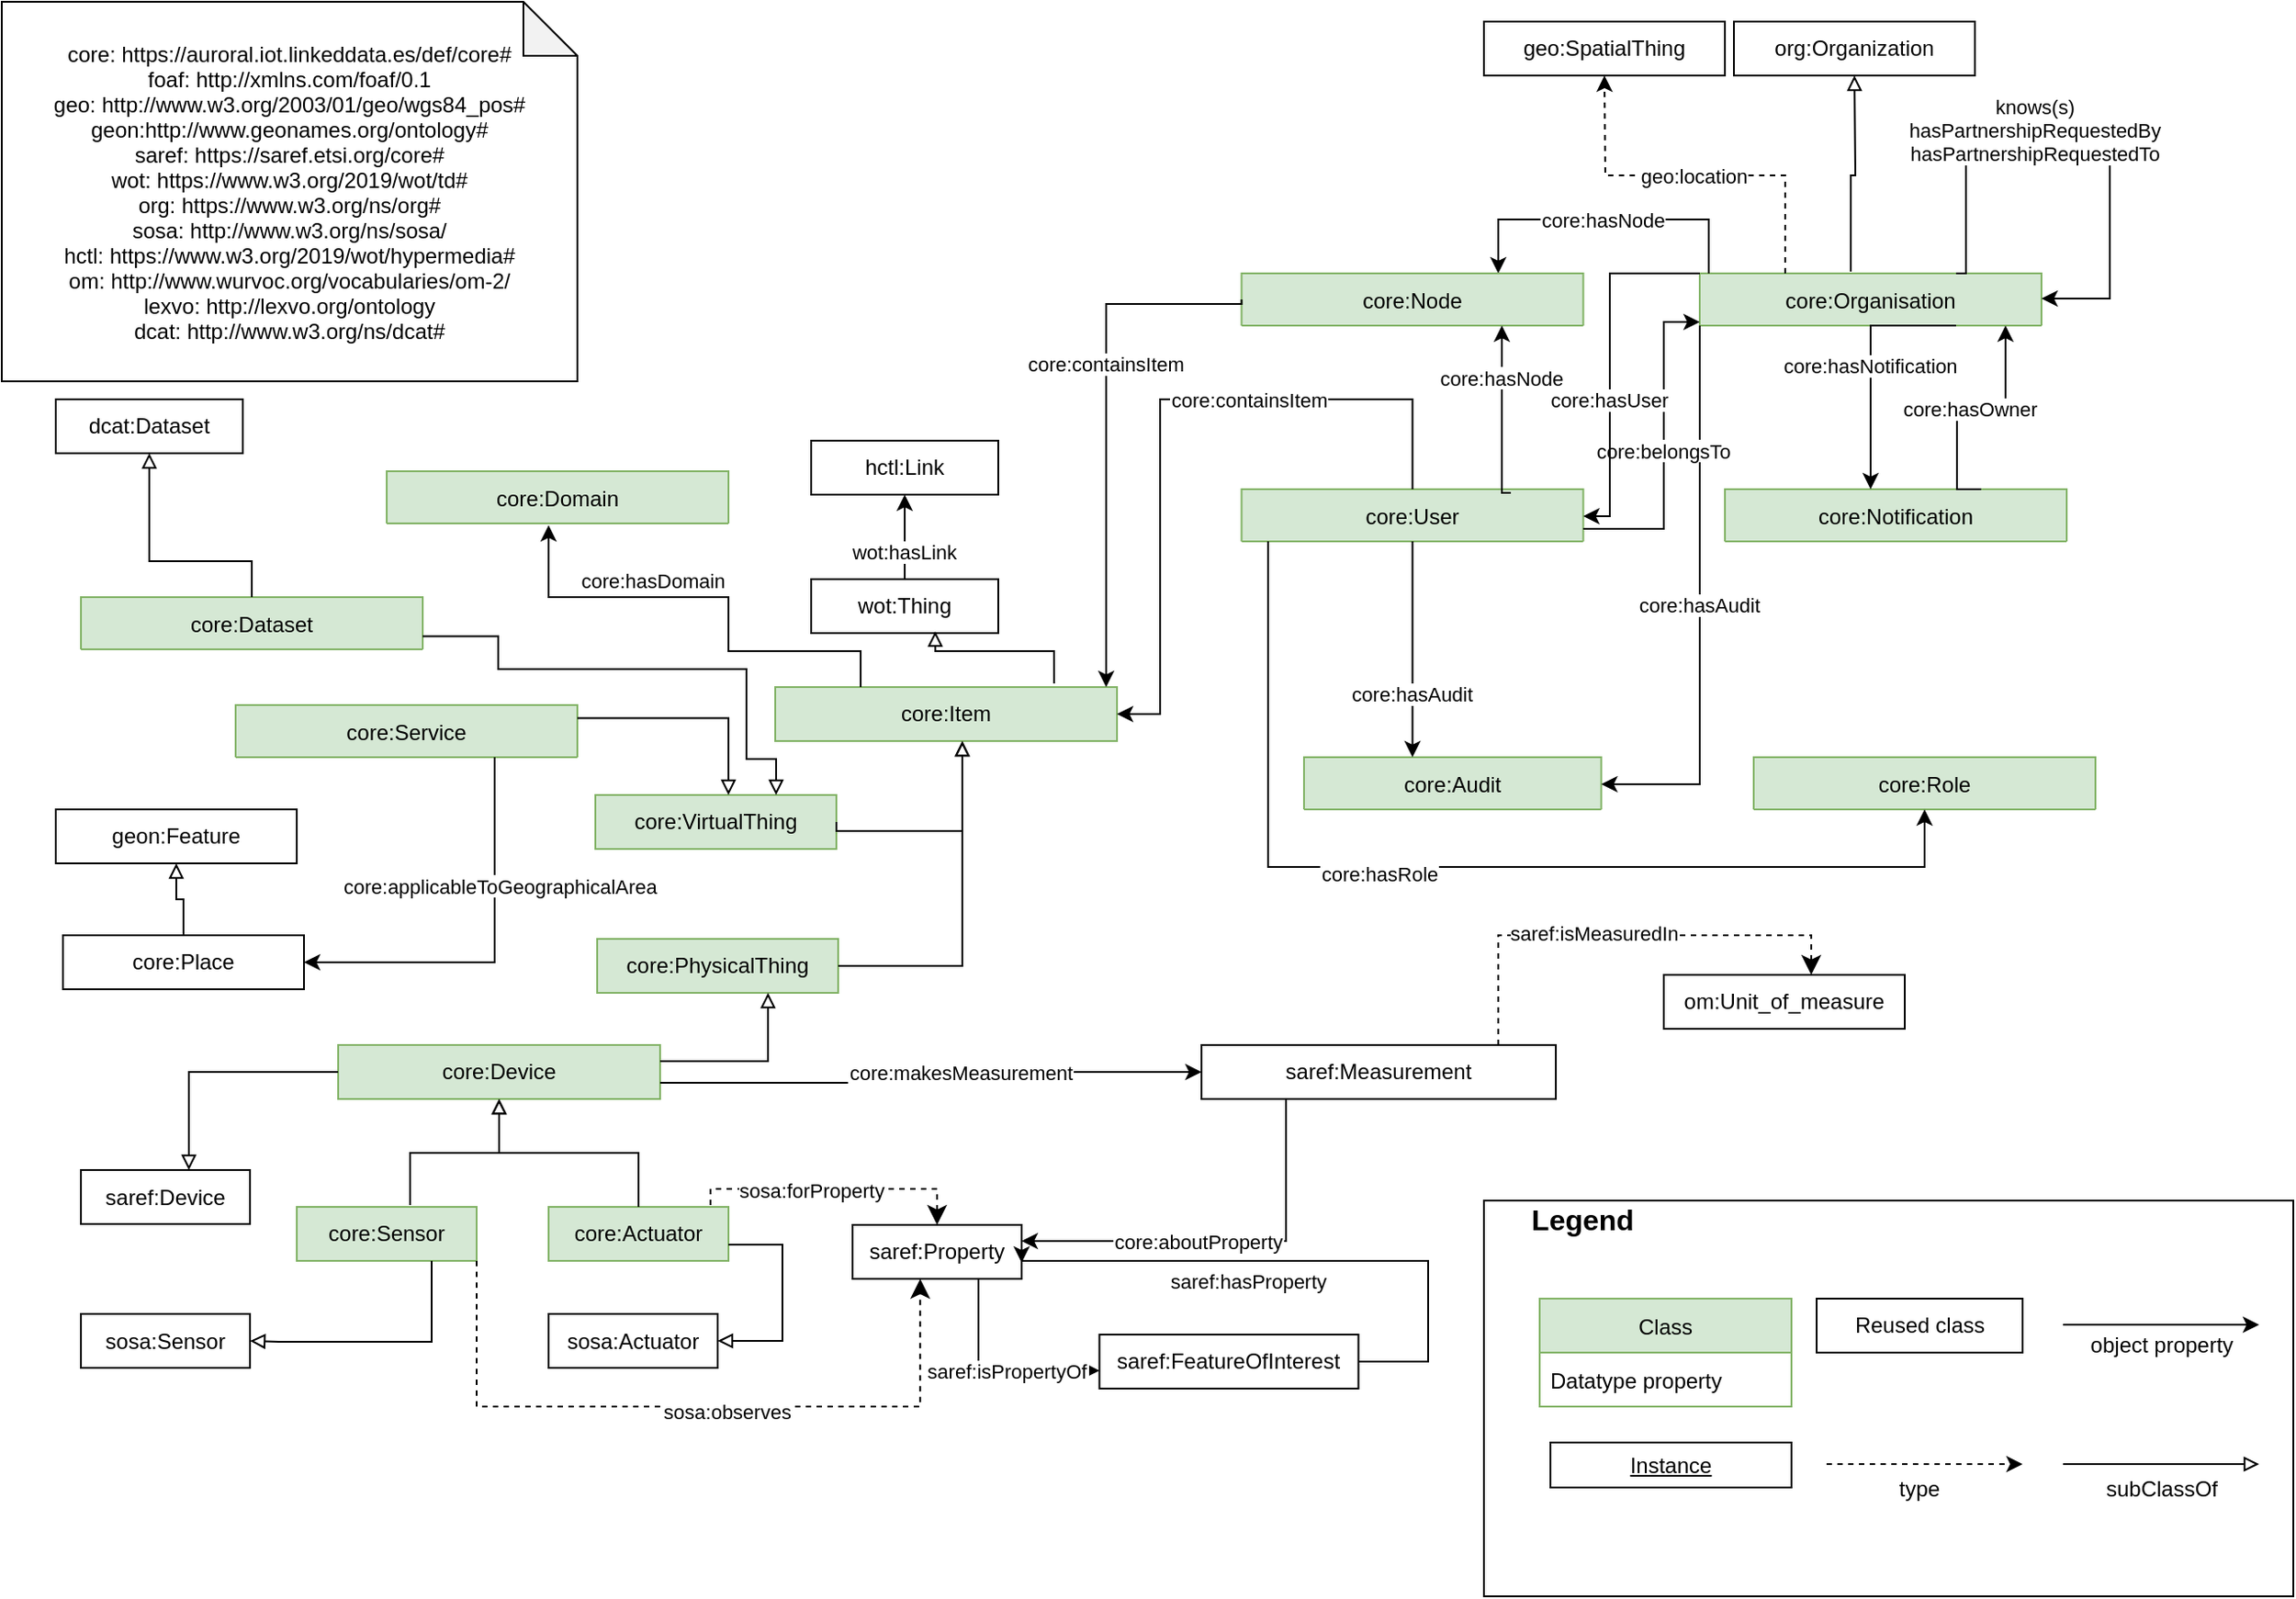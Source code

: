 <mxfile version="20.8.16" type="device" pages="2"><diagram name="V2" id="81ZQ5aK0vP4btmOHH6G_"><mxGraphModel dx="1036" dy="614" grid="1" gridSize="10" guides="1" tooltips="1" connect="1" arrows="1" fold="1" page="1" pageScale="1" pageWidth="827" pageHeight="1169" math="0" shadow="0"><root><mxCell id="Z81Ef1s4JkLwDJX7Q_aj-0"/><mxCell id="Z81Ef1s4JkLwDJX7Q_aj-1" parent="Z81Ef1s4JkLwDJX7Q_aj-0"/><mxCell id="Z81Ef1s4JkLwDJX7Q_aj-5" value="core: https://auroral.iot.linkeddata.es/def/core#&#10;foaf: http://xmlns.com/foaf/0.1&#10;geo: http://www.w3.org/2003/01/geo/wgs84_pos#&#10;geon:http://www.geonames.org/ontology#&#10;saref: https://saref.etsi.org/core#&#10;wot: https://www.w3.org/2019/wot/td#&#10;org: https://www.w3.org/ns/org#&#10;sosa: http://www.w3.org/ns/sosa/&#10;hctl: https://www.w3.org/2019/wot/hypermedia#&#10;om: http://www.wurvoc.org/vocabularies/om-2/&#10;lexvo: http://lexvo.org/ontology&#10;dcat: http://www.w3.org/ns/dcat#" style="shape=note;backgroundOutline=1;darkOpacity=0.05;" parent="Z81Ef1s4JkLwDJX7Q_aj-1" vertex="1"><mxGeometry x="16" y="19" width="320" height="211" as="geometry"/></mxCell><mxCell id="Z81Ef1s4JkLwDJX7Q_aj-97" value="" style="rounded=0;whiteSpace=wrap;html=1;" parent="Z81Ef1s4JkLwDJX7Q_aj-1" vertex="1"><mxGeometry x="840" y="685.5" width="450" height="220" as="geometry"/></mxCell><mxCell id="Z81Ef1s4JkLwDJX7Q_aj-98" value="Legend" style="text;strokeColor=none;fillColor=none;align=center;verticalAlign=middle;rounded=0;fontStyle=1;fontSize=16;" parent="Z81Ef1s4JkLwDJX7Q_aj-1" vertex="1"><mxGeometry x="865" y="680" width="60" height="30" as="geometry"/></mxCell><mxCell id="Z81Ef1s4JkLwDJX7Q_aj-99" value="Class" style="swimlane;fontStyle=0;childLayout=stackLayout;horizontal=1;startSize=30;horizontalStack=0;resizeParent=1;resizeParentMax=0;resizeLast=0;collapsible=1;marginBottom=0;fillColor=#d5e8d4;strokeColor=#82b366;" parent="Z81Ef1s4JkLwDJX7Q_aj-1" vertex="1"><mxGeometry x="871" y="740" width="140" height="60" as="geometry"/></mxCell><mxCell id="Z81Ef1s4JkLwDJX7Q_aj-100" value="Datatype property" style="text;strokeColor=none;fillColor=none;align=left;verticalAlign=middle;spacingLeft=4;spacingRight=4;overflow=hidden;points=[[0,0.5],[1,0.5]];portConstraint=eastwest;rotatable=0;" parent="Z81Ef1s4JkLwDJX7Q_aj-99" vertex="1"><mxGeometry y="30" width="140" height="30" as="geometry"/></mxCell><mxCell id="Z81Ef1s4JkLwDJX7Q_aj-101" value="&lt;u&gt;Instance&lt;/u&gt;" style="rounded=0;whiteSpace=wrap;html=1;" parent="Z81Ef1s4JkLwDJX7Q_aj-1" vertex="1"><mxGeometry x="877" y="820" width="134" height="25" as="geometry"/></mxCell><mxCell id="Z81Ef1s4JkLwDJX7Q_aj-102" value="Reused class" style="rounded=0;whiteSpace=wrap;html=1;" parent="Z81Ef1s4JkLwDJX7Q_aj-1" vertex="1"><mxGeometry x="1025" y="740" width="114.5" height="30" as="geometry"/></mxCell><mxCell id="Z81Ef1s4JkLwDJX7Q_aj-103" style="edgeStyle=orthogonalEdgeStyle;rounded=0;orthogonalLoop=1;jettySize=auto;html=1;endArrow=classic;endFill=1;dashed=1;" parent="Z81Ef1s4JkLwDJX7Q_aj-1" edge="1"><mxGeometry relative="1" as="geometry"><mxPoint x="1030.5" y="832" as="sourcePoint"/><mxPoint x="1139.5" y="832" as="targetPoint"/><Array as="points"><mxPoint x="1030.5" y="832"/></Array></mxGeometry></mxCell><mxCell id="Z81Ef1s4JkLwDJX7Q_aj-104" style="edgeStyle=orthogonalEdgeStyle;rounded=0;orthogonalLoop=1;jettySize=auto;html=1;endArrow=classic;endFill=1;" parent="Z81Ef1s4JkLwDJX7Q_aj-1" edge="1"><mxGeometry relative="1" as="geometry"><mxPoint x="1162" y="754.5" as="sourcePoint"/><mxPoint x="1271" y="754.5" as="targetPoint"/><Array as="points"><mxPoint x="1162" y="754.5"/></Array></mxGeometry></mxCell><mxCell id="Z81Ef1s4JkLwDJX7Q_aj-105" style="edgeStyle=orthogonalEdgeStyle;rounded=0;orthogonalLoop=1;jettySize=auto;html=1;endArrow=block;endFill=0;" parent="Z81Ef1s4JkLwDJX7Q_aj-1" edge="1"><mxGeometry relative="1" as="geometry"><mxPoint x="1162" y="832" as="sourcePoint"/><mxPoint x="1271" y="832" as="targetPoint"/><Array as="points"><mxPoint x="1162" y="832"/></Array></mxGeometry></mxCell><mxCell id="Z81Ef1s4JkLwDJX7Q_aj-106" value="type" style="text;strokeColor=none;fillColor=none;align=center;verticalAlign=middle;rounded=0;" parent="Z81Ef1s4JkLwDJX7Q_aj-1" vertex="1"><mxGeometry x="1052.25" y="830" width="60" height="30" as="geometry"/></mxCell><mxCell id="Z81Ef1s4JkLwDJX7Q_aj-107" value="object property" style="text;strokeColor=none;fillColor=none;align=center;verticalAlign=middle;rounded=0;" parent="Z81Ef1s4JkLwDJX7Q_aj-1" vertex="1"><mxGeometry x="1162" y="750" width="110" height="30" as="geometry"/></mxCell><mxCell id="Z81Ef1s4JkLwDJX7Q_aj-108" value="subClassOf" style="text;strokeColor=none;fillColor=none;align=center;verticalAlign=middle;rounded=0;" parent="Z81Ef1s4JkLwDJX7Q_aj-1" vertex="1"><mxGeometry x="1162" y="830" width="110" height="30" as="geometry"/></mxCell><mxCell id="L4Qfnat6doWwLhBGBvrU-0" value="core:Organisation" style="swimlane;fontStyle=0;childLayout=stackLayout;horizontal=1;startSize=30;horizontalStack=0;resizeParent=1;resizeParentMax=0;resizeLast=0;collapsible=1;marginBottom=0;fillColor=#d5e8d4;strokeColor=#82b366;" parent="Z81Ef1s4JkLwDJX7Q_aj-1" vertex="1"><mxGeometry x="960" y="170" width="190" height="29" as="geometry"/></mxCell><mxCell id="L4Qfnat6doWwLhBGBvrU-22" value="core:Notification" style="swimlane;fontStyle=0;childLayout=stackLayout;horizontal=1;startSize=30;horizontalStack=0;resizeParent=1;resizeParentMax=0;resizeLast=0;collapsible=1;marginBottom=0;fillColor=#d5e8d4;strokeColor=#82b366;" parent="Z81Ef1s4JkLwDJX7Q_aj-1" vertex="1"><mxGeometry x="974" y="290" width="190" height="29" as="geometry"/></mxCell><mxCell id="L4Qfnat6doWwLhBGBvrU-24" value="core:User" style="swimlane;fontStyle=0;childLayout=stackLayout;horizontal=1;startSize=30;horizontalStack=0;resizeParent=1;resizeParentMax=0;resizeLast=0;collapsible=1;marginBottom=0;fillColor=#d5e8d4;strokeColor=#82b366;" parent="Z81Ef1s4JkLwDJX7Q_aj-1" vertex="1"><mxGeometry x="705.25" y="290" width="190" height="29" as="geometry"/></mxCell><mxCell id="L4Qfnat6doWwLhBGBvrU-25" value="core:Role" style="swimlane;fontStyle=0;childLayout=stackLayout;horizontal=1;startSize=30;horizontalStack=0;resizeParent=1;resizeParentMax=0;resizeLast=0;collapsible=1;marginBottom=0;fillColor=#d5e8d4;strokeColor=#82b366;" parent="Z81Ef1s4JkLwDJX7Q_aj-1" vertex="1"><mxGeometry x="990" y="439" width="190" height="29" as="geometry"/></mxCell><mxCell id="L4Qfnat6doWwLhBGBvrU-27" value="core:Service" style="swimlane;fontStyle=0;childLayout=stackLayout;horizontal=1;startSize=30;horizontalStack=0;resizeParent=1;resizeParentMax=0;resizeLast=0;collapsible=1;marginBottom=0;fillColor=#d5e8d4;strokeColor=#82b366;" parent="Z81Ef1s4JkLwDJX7Q_aj-1" vertex="1"><mxGeometry x="146" y="410" width="190" height="29" as="geometry"/></mxCell><mxCell id="L4Qfnat6doWwLhBGBvrU-28" value="org:Organization" style="rounded=0;whiteSpace=wrap;html=1;" parent="Z81Ef1s4JkLwDJX7Q_aj-1" vertex="1"><mxGeometry x="979" y="30" width="134" height="30" as="geometry"/></mxCell><mxCell id="L4Qfnat6doWwLhBGBvrU-29" value="geo:SpatialThing" style="rounded=0;whiteSpace=wrap;html=1;" parent="Z81Ef1s4JkLwDJX7Q_aj-1" vertex="1"><mxGeometry x="840" y="30" width="134" height="30" as="geometry"/></mxCell><mxCell id="L4Qfnat6doWwLhBGBvrU-30" value="core:Item" style="rounded=0;whiteSpace=wrap;html=1;fillColor=#d5e8d4;strokeColor=#82b366;" parent="Z81Ef1s4JkLwDJX7Q_aj-1" vertex="1"><mxGeometry x="446" y="400" width="190" height="30" as="geometry"/></mxCell><mxCell id="L4Qfnat6doWwLhBGBvrU-31" value="wot:Thing" style="rounded=0;whiteSpace=wrap;html=1;" parent="Z81Ef1s4JkLwDJX7Q_aj-1" vertex="1"><mxGeometry x="466" y="340" width="104" height="30" as="geometry"/></mxCell><mxCell id="L4Qfnat6doWwLhBGBvrU-32" value="hctl:Link" style="rounded=0;whiteSpace=wrap;html=1;" parent="Z81Ef1s4JkLwDJX7Q_aj-1" vertex="1"><mxGeometry x="466" y="263" width="104" height="30" as="geometry"/></mxCell><mxCell id="L4Qfnat6doWwLhBGBvrU-34" value="core:Domain" style="swimlane;fontStyle=0;childLayout=stackLayout;horizontal=1;startSize=30;horizontalStack=0;resizeParent=1;resizeParentMax=0;resizeLast=0;collapsible=1;marginBottom=0;fillColor=#d5e8d4;strokeColor=#82b366;" parent="Z81Ef1s4JkLwDJX7Q_aj-1" vertex="1"><mxGeometry x="230" y="280" width="190" height="29" as="geometry"/></mxCell><mxCell id="L4Qfnat6doWwLhBGBvrU-35" value="saref:Device" style="rounded=0;whiteSpace=wrap;html=1;" parent="Z81Ef1s4JkLwDJX7Q_aj-1" vertex="1"><mxGeometry x="60" y="668.5" width="94" height="30" as="geometry"/></mxCell><mxCell id="L4Qfnat6doWwLhBGBvrU-36" value="core:Sensor" style="rounded=0;whiteSpace=wrap;html=1;fillColor=#d5e8d4;strokeColor=#82b366;" parent="Z81Ef1s4JkLwDJX7Q_aj-1" vertex="1"><mxGeometry x="180" y="689" width="100" height="30" as="geometry"/></mxCell><mxCell id="L4Qfnat6doWwLhBGBvrU-37" value="core:Actuator" style="rounded=0;whiteSpace=wrap;html=1;fillColor=#d5e8d4;strokeColor=#82b366;" parent="Z81Ef1s4JkLwDJX7Q_aj-1" vertex="1"><mxGeometry x="320" y="689" width="100" height="30" as="geometry"/></mxCell><mxCell id="L4Qfnat6doWwLhBGBvrU-38" value="sosa:Sensor" style="rounded=0;whiteSpace=wrap;html=1;" parent="Z81Ef1s4JkLwDJX7Q_aj-1" vertex="1"><mxGeometry x="60" y="748.5" width="94" height="30" as="geometry"/></mxCell><mxCell id="L4Qfnat6doWwLhBGBvrU-39" value="sosa:Actuator" style="rounded=0;whiteSpace=wrap;html=1;" parent="Z81Ef1s4JkLwDJX7Q_aj-1" vertex="1"><mxGeometry x="320" y="748.5" width="94" height="30" as="geometry"/></mxCell><mxCell id="L4Qfnat6doWwLhBGBvrU-40" value="saref:Property" style="rounded=0;whiteSpace=wrap;html=1;points=[[0.1,0],[0.2,0],[0.3,0],[0.4,0],[0.5,0],[0.6,0],[0.7,0],[0.8,0],[0.9,0],[0,0.1],[0,0.3],[0,0.5],[0,0.7],[0,0.9],[0.1,1],[0.2,1],[0.3,1],[0.4,1],[0.5,1],[0.6,1],[0.7,1],[0.8,1],[0.9,1],[1,0.1],[1,0.3],[1,0.5],[1,0.7],[1,0.9]];" parent="Z81Ef1s4JkLwDJX7Q_aj-1" vertex="1"><mxGeometry x="489" y="699" width="94" height="30" as="geometry"/></mxCell><mxCell id="L4Qfnat6doWwLhBGBvrU-41" value="om:Unit_of_measure" style="rounded=0;whiteSpace=wrap;html=1;points=[[0.1,0],[0.2,0],[0.3,0],[0.4,0],[0.5,0],[0.6,0],[0.7,0],[0.8,0],[0.9,0],[0,0.1],[0,0.3],[0,0.5],[0,0.7],[0,0.9],[0.1,1],[0.2,1],[0.3,1],[0.4,1],[0.5,1],[0.6,1],[0.7,1],[0.8,1],[0.9,1],[1,0.1],[1,0.3],[1,0.5],[1,0.7],[1,0.9]];" parent="Z81Ef1s4JkLwDJX7Q_aj-1" vertex="1"><mxGeometry x="940" y="560" width="134" height="30" as="geometry"/></mxCell><mxCell id="L4Qfnat6doWwLhBGBvrU-42" value="saref:Measurement" style="rounded=0;whiteSpace=wrap;html=1;" parent="Z81Ef1s4JkLwDJX7Q_aj-1" vertex="1"><mxGeometry x="683" y="599" width="197" height="30" as="geometry"/></mxCell><mxCell id="L4Qfnat6doWwLhBGBvrU-43" value="core:Device" style="rounded=0;whiteSpace=wrap;html=1;snapToPoint=1;points=[[0.1,0],[0.2,0],[0.3,0],[0.4,0],[0.5,0],[0.6,0],[0.7,0],[0.8,0],[0.9,0],[0,0.1],[0,0.3],[0,0.5],[0,0.7],[0,0.9],[0.1,1],[0.2,1],[0.3,1],[0.4,1],[0.5,1],[0.6,1],[0.7,1],[0.8,1],[0.9,1],[1,0.1],[1,0.3],[1,0.5],[1,0.7],[1,0.9]];fillColor=#d5e8d4;strokeColor=#82b366;" parent="Z81Ef1s4JkLwDJX7Q_aj-1" vertex="1"><mxGeometry x="203" y="599.0" width="179" height="30" as="geometry"/></mxCell><mxCell id="L4Qfnat6doWwLhBGBvrU-44" value="saref:FeatureOfInterest" style="rounded=0;whiteSpace=wrap;html=1;points=[[0.1,0],[0.2,0],[0.3,0],[0.4,0],[0.5,0],[0.6,0],[0.7,0],[0.8,0],[0.9,0],[0,0.1],[0,0.3],[0,0.5],[0,0.7],[0,0.9],[0.1,1],[0.2,1],[0.3,1],[0.4,1],[0.5,1],[0.6,1],[0.7,1],[0.8,1],[0.9,1],[1,0.1],[1,0.3],[1,0.5],[1,0.7],[1,0.9]];" parent="Z81Ef1s4JkLwDJX7Q_aj-1" vertex="1"><mxGeometry x="626.25" y="760" width="144" height="30" as="geometry"/></mxCell><mxCell id="L4Qfnat6doWwLhBGBvrU-45" value="core:hasNotification" style="edgeStyle=orthogonalEdgeStyle;rounded=0;orthogonalLoop=1;jettySize=auto;exitX=0.75;exitY=1;exitDx=0;exitDy=0;endArrow=classic;endFill=1;" parent="Z81Ef1s4JkLwDJX7Q_aj-1" source="L4Qfnat6doWwLhBGBvrU-0" target="L4Qfnat6doWwLhBGBvrU-22" edge="1"><mxGeometry relative="1" as="geometry"><mxPoint x="1155" y="211" as="sourcePoint"/><mxPoint x="1281" y="213.5" as="targetPoint"/><Array as="points"><mxPoint x="1055" y="199"/></Array></mxGeometry></mxCell><mxCell id="L4Qfnat6doWwLhBGBvrU-47" value="core:hasOwner" style="edgeStyle=orthogonalEdgeStyle;rounded=0;orthogonalLoop=1;jettySize=auto;exitX=0.75;exitY=0;exitDx=0;exitDy=0;fontSize=11;endArrow=classic;endFill=1;" parent="Z81Ef1s4JkLwDJX7Q_aj-1" source="L4Qfnat6doWwLhBGBvrU-22" target="L4Qfnat6doWwLhBGBvrU-0" edge="1"><mxGeometry relative="1" as="geometry"><mxPoint x="1155" y="251" as="targetPoint"/><mxPoint x="1281" y="251" as="sourcePoint"/><Array as="points"><mxPoint x="1103" y="245"/><mxPoint x="1130" y="245"/></Array></mxGeometry></mxCell><mxCell id="L4Qfnat6doWwLhBGBvrU-48" value="knows(s)&#10;hasPartnershipRequestedBy&#10;hasPartnershipRequestedTo" style="edgeStyle=orthogonalEdgeStyle;rounded=0;orthogonalLoop=1;jettySize=auto;exitX=0.75;exitY=0;exitDx=0;exitDy=0;endArrow=classic;endFill=1;" parent="Z81Ef1s4JkLwDJX7Q_aj-1" source="L4Qfnat6doWwLhBGBvrU-0" target="L4Qfnat6doWwLhBGBvrU-0" edge="1"><mxGeometry x="-0.18" y="10" relative="1" as="geometry"><Array as="points"><mxPoint x="1108" y="170"/><mxPoint x="1108" y="100"/><mxPoint x="1188" y="100"/><mxPoint x="1188" y="184"/></Array><mxPoint as="offset"/><mxPoint x="1107.5" y="131" as="sourcePoint"/><mxPoint x="1155" y="183.5" as="targetPoint"/></mxGeometry></mxCell><mxCell id="L4Qfnat6doWwLhBGBvrU-49" style="edgeStyle=orthogonalEdgeStyle;rounded=0;orthogonalLoop=1;jettySize=auto;html=1;exitX=0.442;exitY=-0.034;exitDx=0;exitDy=0;endArrow=block;endFill=0;exitPerimeter=0;" parent="Z81Ef1s4JkLwDJX7Q_aj-1" source="L4Qfnat6doWwLhBGBvrU-0" edge="1"><mxGeometry relative="1" as="geometry"><mxPoint x="1060" y="131" as="sourcePoint"/><mxPoint x="1046" y="60" as="targetPoint"/></mxGeometry></mxCell><mxCell id="L4Qfnat6doWwLhBGBvrU-50" value="core:hasNode" style="edgeStyle=orthogonalEdgeStyle;rounded=0;orthogonalLoop=1;jettySize=auto;fontSize=11;endArrow=classic;endFill=1;" parent="Z81Ef1s4JkLwDJX7Q_aj-1" source="L4Qfnat6doWwLhBGBvrU-0" target="L4Qfnat6doWwLhBGBvrU-21" edge="1"><mxGeometry relative="1" as="geometry"><mxPoint x="965" y="183.5" as="sourcePoint"/><mxPoint x="848" y="180" as="targetPoint"/><Array as="points"><mxPoint x="965" y="140"/><mxPoint x="848" y="140"/></Array></mxGeometry></mxCell><mxCell id="L4Qfnat6doWwLhBGBvrU-51" value="core:Audit" style="swimlane;fontStyle=0;childLayout=stackLayout;horizontal=1;startSize=30;horizontalStack=0;resizeParent=1;resizeParentMax=0;resizeLast=0;collapsible=1;marginBottom=0;fillColor=#d5e8d4;strokeColor=#82b366;" parent="Z81Ef1s4JkLwDJX7Q_aj-1" vertex="1"><mxGeometry x="740" y="439" width="165.25" height="29" as="geometry"/></mxCell><mxCell id="L4Qfnat6doWwLhBGBvrU-21" value="core:Node" style="swimlane;fontStyle=0;childLayout=stackLayout;horizontal=1;startSize=30;horizontalStack=0;resizeParent=1;resizeParentMax=0;resizeLast=0;collapsible=1;marginBottom=0;fillColor=#d5e8d4;strokeColor=#82b366;" parent="Z81Ef1s4JkLwDJX7Q_aj-1" vertex="1"><mxGeometry x="705.25" y="170" width="190" height="29" as="geometry"/></mxCell><mxCell id="L4Qfnat6doWwLhBGBvrU-52" value="core:hasAudit" style="edgeStyle=orthogonalEdgeStyle;rounded=0;orthogonalLoop=1;jettySize=auto;fontSize=11;endArrow=classic;endFill=1;" parent="Z81Ef1s4JkLwDJX7Q_aj-1" source="L4Qfnat6doWwLhBGBvrU-0" target="L4Qfnat6doWwLhBGBvrU-51" edge="1"><mxGeometry relative="1" as="geometry"><mxPoint x="960" y="250" as="sourcePoint"/><mxPoint x="843" y="250" as="targetPoint"/><Array as="points"><mxPoint x="960" y="454"/></Array></mxGeometry></mxCell><mxCell id="L4Qfnat6doWwLhBGBvrU-53" value="core:hasAudit" style="edgeStyle=orthogonalEdgeStyle;rounded=0;orthogonalLoop=1;jettySize=auto;fontSize=11;endArrow=classic;endFill=1;" parent="Z81Ef1s4JkLwDJX7Q_aj-1" source="L4Qfnat6doWwLhBGBvrU-24" target="L4Qfnat6doWwLhBGBvrU-51" edge="1"><mxGeometry x="0.412" relative="1" as="geometry"><mxPoint as="offset"/><mxPoint x="810.75" y="451" as="sourcePoint"/><mxPoint x="770.25" y="340" as="targetPoint"/><Array as="points"><mxPoint x="800" y="410"/><mxPoint x="800" y="410"/></Array></mxGeometry></mxCell><mxCell id="L4Qfnat6doWwLhBGBvrU-54" value="core:belongsTo" style="edgeStyle=orthogonalEdgeStyle;rounded=0;orthogonalLoop=1;jettySize=auto;fontSize=11;endArrow=classic;endFill=1;" parent="Z81Ef1s4JkLwDJX7Q_aj-1" source="L4Qfnat6doWwLhBGBvrU-24" target="L4Qfnat6doWwLhBGBvrU-0" edge="1"><mxGeometry x="-0.015" relative="1" as="geometry"><mxPoint x="960" y="196.5" as="targetPoint"/><mxPoint as="offset"/><Array as="points"><mxPoint x="940" y="312"/><mxPoint x="940" y="197"/></Array><mxPoint x="895.25" y="312" as="sourcePoint"/></mxGeometry></mxCell><mxCell id="L4Qfnat6doWwLhBGBvrU-55" value="core:hasUser" style="edgeStyle=orthogonalEdgeStyle;rounded=0;orthogonalLoop=1;jettySize=auto;exitX=0;exitY=0;exitDx=0;exitDy=0;fontSize=11;endArrow=classic;endFill=1;" parent="Z81Ef1s4JkLwDJX7Q_aj-1" source="L4Qfnat6doWwLhBGBvrU-0" target="L4Qfnat6doWwLhBGBvrU-24" edge="1"><mxGeometry x="0.202" relative="1" as="geometry"><mxPoint x="948.5" y="394" as="targetPoint"/><mxPoint x="949.96" y="170" as="sourcePoint"/><mxPoint as="offset"/><Array as="points"><mxPoint x="910" y="170"/><mxPoint x="910" y="305"/></Array></mxGeometry></mxCell><mxCell id="L4Qfnat6doWwLhBGBvrU-59" style="edgeStyle=orthogonalEdgeStyle;rounded=0;orthogonalLoop=1;jettySize=auto;html=1;endArrow=classic;endFill=1;" parent="Z81Ef1s4JkLwDJX7Q_aj-1" source="L4Qfnat6doWwLhBGBvrU-24" target="L4Qfnat6doWwLhBGBvrU-25" edge="1"><mxGeometry relative="1" as="geometry"><mxPoint x="660" y="359" as="sourcePoint"/><mxPoint x="795" y="360" as="targetPoint"/><Array as="points"><mxPoint x="720" y="500"/><mxPoint x="1085" y="500"/></Array></mxGeometry></mxCell><mxCell id="L4Qfnat6doWwLhBGBvrU-60" value="core:hasRole" style="edgeLabel;align=center;verticalAlign=middle;resizable=0;points=[];fontSize=11;" parent="L4Qfnat6doWwLhBGBvrU-59" vertex="1" connectable="0"><mxGeometry x="-0.159" y="-3" relative="1" as="geometry"><mxPoint as="offset"/></mxGeometry></mxCell><mxCell id="L4Qfnat6doWwLhBGBvrU-61" style="edgeStyle=orthogonalEdgeStyle;rounded=0;orthogonalLoop=1;jettySize=auto;html=1;exitX=0.816;exitY=-0.067;exitDx=0;exitDy=0;entryX=0.663;entryY=0.967;entryDx=0;entryDy=0;fontSize=11;endArrow=block;endFill=0;exitPerimeter=0;entryPerimeter=0;" parent="Z81Ef1s4JkLwDJX7Q_aj-1" source="L4Qfnat6doWwLhBGBvrU-30" target="L4Qfnat6doWwLhBGBvrU-31" edge="1"><mxGeometry relative="1" as="geometry"><mxPoint x="636" y="370" as="sourcePoint"/><mxPoint x="578" y="345" as="targetPoint"/></mxGeometry></mxCell><mxCell id="L4Qfnat6doWwLhBGBvrU-62" value="wot:hasLink" style="edgeStyle=orthogonalEdgeStyle;rounded=0;orthogonalLoop=1;jettySize=auto;fontSize=11;endArrow=classic;endFill=1;" parent="Z81Ef1s4JkLwDJX7Q_aj-1" source="L4Qfnat6doWwLhBGBvrU-31" target="L4Qfnat6doWwLhBGBvrU-32" edge="1"><mxGeometry x="-0.333" relative="1" as="geometry"><mxPoint as="offset"/><mxPoint x="520" y="337" as="sourcePoint"/><mxPoint x="520" y="290" as="targetPoint"/></mxGeometry></mxCell><mxCell id="L4Qfnat6doWwLhBGBvrU-63" value="core:containsItem" style="edgeStyle=orthogonalEdgeStyle;rounded=0;orthogonalLoop=1;jettySize=auto;exitX=0;exitY=0.5;exitDx=0;exitDy=0;fontSize=11;endArrow=classic;endFill=1;" parent="Z81Ef1s4JkLwDJX7Q_aj-1" source="L4Qfnat6doWwLhBGBvrU-21" target="L4Qfnat6doWwLhBGBvrU-30" edge="1"><mxGeometry x="-0.238" relative="1" as="geometry"><mxPoint as="offset"/><Array as="points"><mxPoint x="705" y="187"/><mxPoint x="630" y="187"/></Array><mxPoint x="680" y="186.5" as="sourcePoint"/><mxPoint x="670" y="450" as="targetPoint"/></mxGeometry></mxCell><mxCell id="L4Qfnat6doWwLhBGBvrU-64" value="core:containsItem" style="edgeStyle=orthogonalEdgeStyle;rounded=0;orthogonalLoop=1;jettySize=auto;fontSize=11;endArrow=classic;endFill=1;" parent="Z81Ef1s4JkLwDJX7Q_aj-1" source="L4Qfnat6doWwLhBGBvrU-24" target="L4Qfnat6doWwLhBGBvrU-30" edge="1"><mxGeometry x="-0.279" relative="1" as="geometry"><mxPoint as="offset"/><Array as="points"><mxPoint x="800" y="240"/><mxPoint x="660" y="240"/><mxPoint x="660" y="415"/></Array><mxPoint x="715.25" y="194.5" as="sourcePoint"/><mxPoint x="640" y="410" as="targetPoint"/></mxGeometry></mxCell><mxCell id="L4Qfnat6doWwLhBGBvrU-65" value="core:hasNode" style="edgeStyle=orthogonalEdgeStyle;rounded=0;orthogonalLoop=1;jettySize=auto;fontSize=11;endArrow=classic;endFill=1;exitX=0.788;exitY=0.069;exitDx=0;exitDy=0;exitPerimeter=0;" parent="Z81Ef1s4JkLwDJX7Q_aj-1" source="L4Qfnat6doWwLhBGBvrU-24" target="L4Qfnat6doWwLhBGBvrU-21" edge="1"><mxGeometry x="0.412" relative="1" as="geometry"><mxPoint as="offset"/><mxPoint x="830.25" y="250" as="sourcePoint"/><mxPoint x="830.25" y="370" as="targetPoint"/><Array as="points"><mxPoint x="850" y="292"/></Array></mxGeometry></mxCell><mxCell id="L4Qfnat6doWwLhBGBvrU-66" value="core:VirtualThing" style="rounded=0;whiteSpace=wrap;html=1;fillColor=#d5e8d4;strokeColor=#82b366;" parent="Z81Ef1s4JkLwDJX7Q_aj-1" vertex="1"><mxGeometry x="346" y="460" width="134" height="30" as="geometry"/></mxCell><mxCell id="L4Qfnat6doWwLhBGBvrU-67" value="core:PhysicalThing" style="rounded=0;whiteSpace=wrap;html=1;fillColor=#d5e8d4;strokeColor=#82b366;" parent="Z81Ef1s4JkLwDJX7Q_aj-1" vertex="1"><mxGeometry x="347" y="540" width="134" height="30" as="geometry"/></mxCell><mxCell id="L4Qfnat6doWwLhBGBvrU-68" style="edgeStyle=orthogonalEdgeStyle;rounded=0;orthogonalLoop=1;jettySize=auto;html=1;fontSize=11;endArrow=classic;endFill=1;exitX=0.25;exitY=0;exitDx=0;exitDy=0;" parent="Z81Ef1s4JkLwDJX7Q_aj-1" source="L4Qfnat6doWwLhBGBvrU-30" edge="1"><mxGeometry relative="1" as="geometry"><mxPoint x="489" y="400.5" as="sourcePoint"/><mxPoint x="320" y="310" as="targetPoint"/><Array as="points"><mxPoint x="494" y="380"/><mxPoint x="420" y="380"/><mxPoint x="420" y="350"/><mxPoint x="320" y="350"/></Array></mxGeometry></mxCell><mxCell id="L4Qfnat6doWwLhBGBvrU-69" value="core:hasDomain" style="edgeLabel;align=center;verticalAlign=middle;resizable=0;points=[];fontSize=11;" parent="L4Qfnat6doWwLhBGBvrU-68" vertex="1" connectable="0"><mxGeometry x="0.491" y="-3" relative="1" as="geometry"><mxPoint x="31" y="-7" as="offset"/></mxGeometry></mxCell><mxCell id="L4Qfnat6doWwLhBGBvrU-70" value="geon:Feature" style="rounded=0;whiteSpace=wrap;html=1;" parent="Z81Ef1s4JkLwDJX7Q_aj-1" vertex="1"><mxGeometry x="46" y="468" width="134" height="30" as="geometry"/></mxCell><mxCell id="L4Qfnat6doWwLhBGBvrU-72" value="core:Place" style="rounded=0;whiteSpace=wrap;html=1;" parent="Z81Ef1s4JkLwDJX7Q_aj-1" vertex="1"><mxGeometry x="50" y="538" width="134" height="30" as="geometry"/></mxCell><mxCell id="L4Qfnat6doWwLhBGBvrU-73" style="edgeStyle=orthogonalEdgeStyle;rounded=0;orthogonalLoop=1;jettySize=auto;html=1;fontSize=11;endArrow=classic;endFill=1;" parent="Z81Ef1s4JkLwDJX7Q_aj-1" source="L4Qfnat6doWwLhBGBvrU-27" target="L4Qfnat6doWwLhBGBvrU-72" edge="1"><mxGeometry relative="1" as="geometry"><mxPoint x="270" y="440" as="sourcePoint"/><mxPoint x="-90" y="430" as="targetPoint"/><Array as="points"><mxPoint x="290" y="553"/></Array></mxGeometry></mxCell><mxCell id="L4Qfnat6doWwLhBGBvrU-74" value="core:applicableToGeographicalArea" style="edgeLabel;align=center;verticalAlign=middle;resizable=0;points=[];fontSize=11;" parent="L4Qfnat6doWwLhBGBvrU-73" vertex="1" connectable="0"><mxGeometry x="0.491" y="-3" relative="1" as="geometry"><mxPoint x="53" y="-40" as="offset"/></mxGeometry></mxCell><mxCell id="L4Qfnat6doWwLhBGBvrU-76" style="edgeStyle=orthogonalEdgeStyle;rounded=0;orthogonalLoop=1;jettySize=auto;html=1;fontSize=11;endArrow=block;endFill=0;" parent="Z81Ef1s4JkLwDJX7Q_aj-1" source="L4Qfnat6doWwLhBGBvrU-72" target="L4Qfnat6doWwLhBGBvrU-70" edge="1"><mxGeometry relative="1" as="geometry"><mxPoint x="176" y="548" as="sourcePoint"/><mxPoint x="176" y="508" as="targetPoint"/></mxGeometry></mxCell><mxCell id="L4Qfnat6doWwLhBGBvrU-77" style="edgeStyle=orthogonalEdgeStyle;rounded=0;orthogonalLoop=1;jettySize=auto;html=1;fontSize=11;endArrow=block;endFill=0;exitX=1;exitY=0.5;exitDx=0;exitDy=0;" parent="Z81Ef1s4JkLwDJX7Q_aj-1" source="L4Qfnat6doWwLhBGBvrU-66" target="L4Qfnat6doWwLhBGBvrU-30" edge="1"><mxGeometry relative="1" as="geometry"><mxPoint x="529" y="492" as="sourcePoint"/><mxPoint x="552" y="440" as="targetPoint"/><Array as="points"><mxPoint x="480" y="480"/><mxPoint x="550" y="480"/></Array></mxGeometry></mxCell><mxCell id="L4Qfnat6doWwLhBGBvrU-78" style="edgeStyle=orthogonalEdgeStyle;rounded=0;orthogonalLoop=1;jettySize=auto;html=1;fontSize=11;endArrow=block;endFill=0;" parent="Z81Ef1s4JkLwDJX7Q_aj-1" source="L4Qfnat6doWwLhBGBvrU-67" target="L4Qfnat6doWwLhBGBvrU-30" edge="1"><mxGeometry relative="1" as="geometry"><mxPoint x="490" y="485" as="sourcePoint"/><mxPoint x="562" y="440" as="targetPoint"/><Array as="points"><mxPoint x="550" y="555"/></Array></mxGeometry></mxCell><mxCell id="L4Qfnat6doWwLhBGBvrU-79" style="edgeStyle=orthogonalEdgeStyle;rounded=0;orthogonalLoop=1;jettySize=auto;html=1;fontSize=11;endArrow=block;endFill=0;exitX=1;exitY=0.25;exitDx=0;exitDy=0;" parent="Z81Ef1s4JkLwDJX7Q_aj-1" source="L4Qfnat6doWwLhBGBvrU-27" target="L4Qfnat6doWwLhBGBvrU-66" edge="1"><mxGeometry relative="1" as="geometry"><mxPoint x="350" y="385" as="sourcePoint"/><mxPoint x="420" y="340" as="targetPoint"/><Array as="points"><mxPoint x="420" y="417"/></Array></mxGeometry></mxCell><mxCell id="L4Qfnat6doWwLhBGBvrU-80" style="edgeStyle=orthogonalEdgeStyle;rounded=0;orthogonalLoop=1;jettySize=auto;html=1;fontSize=11;endArrow=block;endFill=0;entryX=0.709;entryY=1;entryDx=0;entryDy=0;entryPerimeter=0;exitX=1;exitY=0.3;exitDx=0;exitDy=0;" parent="Z81Ef1s4JkLwDJX7Q_aj-1" source="L4Qfnat6doWwLhBGBvrU-43" target="L4Qfnat6doWwLhBGBvrU-67" edge="1"><mxGeometry relative="1" as="geometry"><mxPoint x="394" y="713.5" as="sourcePoint"/><mxPoint x="547.04" y="618.32" as="targetPoint"/></mxGeometry></mxCell><mxCell id="L4Qfnat6doWwLhBGBvrU-81" value="core:makesMeasurement" style="edgeStyle=orthogonalEdgeStyle;rounded=0;orthogonalLoop=1;jettySize=auto;fontSize=11;endArrow=classic;endFill=1;exitX=1;exitY=0.7;exitDx=0;exitDy=0;" parent="Z81Ef1s4JkLwDJX7Q_aj-1" source="L4Qfnat6doWwLhBGBvrU-43" target="L4Qfnat6doWwLhBGBvrU-42" edge="1"><mxGeometry x="0.129" relative="1" as="geometry"><mxPoint as="offset"/><mxPoint x="394" y="719.5" as="sourcePoint"/><mxPoint x="870" y="955.25" as="targetPoint"/><Array as="points"/></mxGeometry></mxCell><mxCell id="L4Qfnat6doWwLhBGBvrU-82" style="edgeStyle=orthogonalEdgeStyle;rounded=0;orthogonalLoop=1;jettySize=auto;html=1;fontSize=11;endArrow=block;endFill=0;" parent="Z81Ef1s4JkLwDJX7Q_aj-1" source="L4Qfnat6doWwLhBGBvrU-37" target="L4Qfnat6doWwLhBGBvrU-43" edge="1"><mxGeometry relative="1" as="geometry"><mxPoint x="365.99" y="678" as="sourcePoint"/><mxPoint x="425.996" y="640" as="targetPoint"/><Array as="points"/></mxGeometry></mxCell><mxCell id="L4Qfnat6doWwLhBGBvrU-83" style="edgeStyle=orthogonalEdgeStyle;rounded=0;orthogonalLoop=1;jettySize=auto;html=1;fontSize=11;endArrow=block;endFill=0;exitX=0.63;exitY=-0.033;exitDx=0;exitDy=0;exitPerimeter=0;" parent="Z81Ef1s4JkLwDJX7Q_aj-1" source="L4Qfnat6doWwLhBGBvrU-36" target="L4Qfnat6doWwLhBGBvrU-43" edge="1"><mxGeometry relative="1" as="geometry"><mxPoint x="313.8" y="689" as="sourcePoint"/><mxPoint x="290.0" y="629" as="targetPoint"/><Array as="points"/></mxGeometry></mxCell><mxCell id="L4Qfnat6doWwLhBGBvrU-84" style="edgeStyle=orthogonalEdgeStyle;rounded=0;orthogonalLoop=1;jettySize=auto;html=1;fontSize=11;endArrow=block;endFill=0;" parent="Z81Ef1s4JkLwDJX7Q_aj-1" source="L4Qfnat6doWwLhBGBvrU-43" target="L4Qfnat6doWwLhBGBvrU-35" edge="1"><mxGeometry relative="1" as="geometry"><mxPoint x="93.99" y="598" as="sourcePoint"/><mxPoint x="153.996" y="560" as="targetPoint"/><Array as="points"><mxPoint x="120" y="614"/></Array></mxGeometry></mxCell><mxCell id="L4Qfnat6doWwLhBGBvrU-85" style="edgeStyle=orthogonalEdgeStyle;rounded=0;orthogonalLoop=1;jettySize=auto;html=1;fontSize=11;endArrow=block;endFill=0;exitX=0.75;exitY=1;exitDx=0;exitDy=0;entryX=1;entryY=0.5;entryDx=0;entryDy=0;" parent="Z81Ef1s4JkLwDJX7Q_aj-1" source="L4Qfnat6doWwLhBGBvrU-36" target="L4Qfnat6doWwLhBGBvrU-38" edge="1"><mxGeometry relative="1" as="geometry"><mxPoint x="253" y="736.25" as="sourcePoint"/><mxPoint x="170" y="790.75" as="targetPoint"/><Array as="points"><mxPoint x="255" y="764"/><mxPoint x="170" y="764"/></Array></mxGeometry></mxCell><mxCell id="L4Qfnat6doWwLhBGBvrU-86" style="edgeStyle=orthogonalEdgeStyle;rounded=0;orthogonalLoop=1;jettySize=auto;html=1;fontSize=11;endArrow=block;endFill=0;" parent="Z81Ef1s4JkLwDJX7Q_aj-1" source="L4Qfnat6doWwLhBGBvrU-37" target="L4Qfnat6doWwLhBGBvrU-39" edge="1"><mxGeometry relative="1" as="geometry"><mxPoint x="391" y="725" as="sourcePoint"/><mxPoint x="290" y="769.5" as="targetPoint"/><Array as="points"><mxPoint x="450" y="710"/></Array></mxGeometry></mxCell><mxCell id="L4Qfnat6doWwLhBGBvrU-87" value="" style="endArrow=classic;html=1;exitX=1;exitY=1;exitDx=0;exitDy=0;endSize=8;dashed=1;arcSize=0;edgeStyle=orthogonalEdgeStyle;entryX=0.4;entryY=1;entryDx=0;entryDy=0;" parent="Z81Ef1s4JkLwDJX7Q_aj-1" source="L4Qfnat6doWwLhBGBvrU-36" target="L4Qfnat6doWwLhBGBvrU-40" edge="1"><mxGeometry width="50" height="50" relative="1" as="geometry"><mxPoint x="232" y="931" as="sourcePoint"/><mxPoint x="472.75" y="1017" as="targetPoint"/><Array as="points"><mxPoint x="280" y="800"/><mxPoint x="527" y="800"/></Array></mxGeometry></mxCell><mxCell id="L4Qfnat6doWwLhBGBvrU-88" value="&lt;div&gt;sosa:observes&lt;/div&gt;" style="edgeLabel;html=1;align=center;verticalAlign=middle;resizable=0;points=[];" parent="L4Qfnat6doWwLhBGBvrU-87" vertex="1" connectable="0"><mxGeometry x="-0.191" y="-1" relative="1" as="geometry"><mxPoint x="58.5" y="2" as="offset"/></mxGeometry></mxCell><mxCell id="L4Qfnat6doWwLhBGBvrU-89" value="" style="endArrow=classic;html=1;endSize=8;dashed=1;arcSize=0;edgeStyle=orthogonalEdgeStyle;exitX=0.9;exitY=-0.033;exitDx=0;exitDy=0;exitPerimeter=0;" parent="Z81Ef1s4JkLwDJX7Q_aj-1" source="L4Qfnat6doWwLhBGBvrU-37" target="L4Qfnat6doWwLhBGBvrU-40" edge="1"><mxGeometry width="50" height="50" relative="1" as="geometry"><mxPoint x="481" y="870" as="sourcePoint"/><mxPoint x="558.75" y="948.5" as="targetPoint"/><Array as="points"><mxPoint x="410" y="679"/><mxPoint x="536" y="679"/></Array></mxGeometry></mxCell><mxCell id="L4Qfnat6doWwLhBGBvrU-90" value="&lt;div&gt;sosa:forProperty&lt;/div&gt;" style="edgeLabel;html=1;align=center;verticalAlign=middle;resizable=0;points=[];" parent="L4Qfnat6doWwLhBGBvrU-89" vertex="1" connectable="0"><mxGeometry x="-0.191" y="-1" relative="1" as="geometry"><mxPoint x="2" as="offset"/></mxGeometry></mxCell><mxCell id="L4Qfnat6doWwLhBGBvrU-91" value="core:aboutProperty" style="edgeStyle=orthogonalEdgeStyle;rounded=0;orthogonalLoop=1;jettySize=auto;fontSize=11;endArrow=classic;endFill=1;entryX=1;entryY=0.3;entryDx=0;entryDy=0;" parent="Z81Ef1s4JkLwDJX7Q_aj-1" source="L4Qfnat6doWwLhBGBvrU-42" target="L4Qfnat6doWwLhBGBvrU-40" edge="1"><mxGeometry x="0.129" relative="1" as="geometry"><mxPoint as="offset"/><mxPoint x="942.05" y="680" as="sourcePoint"/><mxPoint x="620.0" y="711.75" as="targetPoint"/><Array as="points"><mxPoint x="730" y="708"/></Array></mxGeometry></mxCell><mxCell id="L4Qfnat6doWwLhBGBvrU-92" value="saref:hasProperty" style="edgeStyle=orthogonalEdgeStyle;rounded=0;orthogonalLoop=1;jettySize=auto;fontSize=11;endArrow=classic;endFill=1;exitX=1;exitY=0.5;exitDx=0;exitDy=0;entryX=1;entryY=0.7;entryDx=0;entryDy=0;" parent="Z81Ef1s4JkLwDJX7Q_aj-1" source="L4Qfnat6doWwLhBGBvrU-44" target="L4Qfnat6doWwLhBGBvrU-40" edge="1"><mxGeometry x="0.208" y="11" relative="1" as="geometry"><mxPoint as="offset"/><mxPoint x="809.25" y="791.5" as="sourcePoint"/><mxPoint x="636" y="719" as="targetPoint"/><Array as="points"><mxPoint x="809" y="775"/><mxPoint x="809" y="719"/></Array></mxGeometry></mxCell><mxCell id="L4Qfnat6doWwLhBGBvrU-93" value="saref:isPropertyOf" style="edgeStyle=orthogonalEdgeStyle;rounded=0;orthogonalLoop=1;jettySize=auto;fontSize=11;endArrow=classic;endFill=1;" parent="Z81Ef1s4JkLwDJX7Q_aj-1" source="L4Qfnat6doWwLhBGBvrU-40" target="L4Qfnat6doWwLhBGBvrU-44" edge="1"><mxGeometry x="0.129" relative="1" as="geometry"><mxPoint as="offset"/><mxPoint x="558.0" y="729.5" as="sourcePoint"/><mxPoint x="702.45" y="797.5" as="targetPoint"/><Array as="points"><mxPoint x="559" y="780"/></Array></mxGeometry></mxCell><mxCell id="L4Qfnat6doWwLhBGBvrU-94" value="" style="endArrow=classic;html=1;endSize=8;dashed=1;arcSize=0;edgeStyle=orthogonalEdgeStyle;" parent="Z81Ef1s4JkLwDJX7Q_aj-1" source="L4Qfnat6doWwLhBGBvrU-42" target="L4Qfnat6doWwLhBGBvrU-41" edge="1"><mxGeometry width="50" height="50" relative="1" as="geometry"><mxPoint x="892.75" y="564.25" as="sourcePoint"/><mxPoint x="1022" y="567.5" as="targetPoint"/><Array as="points"><mxPoint x="848" y="538"/><mxPoint x="1022" y="538"/></Array></mxGeometry></mxCell><mxCell id="L4Qfnat6doWwLhBGBvrU-95" value="&lt;div&gt;saref:isMeasuredIn&lt;/div&gt;" style="edgeLabel;html=1;align=center;verticalAlign=middle;resizable=0;points=[];" parent="L4Qfnat6doWwLhBGBvrU-94" vertex="1" connectable="0"><mxGeometry x="-0.191" y="-1" relative="1" as="geometry"><mxPoint x="10" y="-2" as="offset"/></mxGeometry></mxCell><mxCell id="L4Qfnat6doWwLhBGBvrU-96" value="geo:location" style="edgeStyle=orthogonalEdgeStyle;rounded=0;orthogonalLoop=1;jettySize=auto;exitX=0.25;exitY=0;exitDx=0;exitDy=0;endArrow=classic;endFill=1;entryX=0.5;entryY=1;entryDx=0;entryDy=0;dashed=1;" parent="Z81Ef1s4JkLwDJX7Q_aj-1" source="L4Qfnat6doWwLhBGBvrU-0" edge="1"><mxGeometry relative="1" as="geometry"><mxPoint x="907" y="60" as="targetPoint"/><mxPoint x="1012.5" y="131" as="sourcePoint"/></mxGeometry></mxCell><mxCell id="WiExlGi4w2yORNyVpF2q-0" value="dcat:Dataset" style="rounded=0;whiteSpace=wrap;html=1;" parent="Z81Ef1s4JkLwDJX7Q_aj-1" vertex="1"><mxGeometry x="46" y="240" width="104" height="30" as="geometry"/></mxCell><mxCell id="WiExlGi4w2yORNyVpF2q-1" value="core:Dataset" style="swimlane;fontStyle=0;childLayout=stackLayout;horizontal=1;startSize=30;horizontalStack=0;resizeParent=1;resizeParentMax=0;resizeLast=0;collapsible=1;marginBottom=0;fillColor=#d5e8d4;strokeColor=#82b366;" parent="Z81Ef1s4JkLwDJX7Q_aj-1" vertex="1"><mxGeometry x="60" y="350" width="190" height="29" as="geometry"/></mxCell><mxCell id="WiExlGi4w2yORNyVpF2q-2" style="edgeStyle=orthogonalEdgeStyle;rounded=0;orthogonalLoop=1;jettySize=auto;html=1;fontSize=11;endArrow=block;endFill=0;entryX=0.5;entryY=1;entryDx=0;entryDy=0;exitX=0.5;exitY=0;exitDx=0;exitDy=0;" parent="Z81Ef1s4JkLwDJX7Q_aj-1" source="WiExlGi4w2yORNyVpF2q-1" target="WiExlGi4w2yORNyVpF2q-0" edge="1"><mxGeometry relative="1" as="geometry"><mxPoint x="291" y="359.5" as="sourcePoint"/><mxPoint x="120" y="229.5" as="targetPoint"/><Array as="points"><mxPoint x="155" y="330"/><mxPoint x="98" y="330"/></Array></mxGeometry></mxCell><mxCell id="WiExlGi4w2yORNyVpF2q-3" style="edgeStyle=orthogonalEdgeStyle;rounded=0;orthogonalLoop=1;jettySize=auto;html=1;fontSize=11;endArrow=block;endFill=0;exitX=1;exitY=0.75;exitDx=0;exitDy=0;entryX=0.75;entryY=0;entryDx=0;entryDy=0;" parent="Z81Ef1s4JkLwDJX7Q_aj-1" source="WiExlGi4w2yORNyVpF2q-1" target="L4Qfnat6doWwLhBGBvrU-66" edge="1"><mxGeometry relative="1" as="geometry"><mxPoint x="292" y="343" as="sourcePoint"/><mxPoint x="450" y="450" as="targetPoint"/><Array as="points"><mxPoint x="292" y="372"/><mxPoint x="292" y="390"/><mxPoint x="430" y="390"/><mxPoint x="430" y="440"/><mxPoint x="447" y="440"/></Array></mxGeometry></mxCell></root></mxGraphModel></diagram><diagram id="0_2_no7I-BzNtPErP1FF" name="v1"><mxGraphModel dx="1892" dy="1588" grid="1" gridSize="10" guides="1" tooltips="1" connect="1" arrows="1" fold="1" page="1" pageScale="1" pageWidth="827" pageHeight="1169" math="0" shadow="0"><root><mxCell id="0"/><mxCell id="1" parent="0"/><mxCell id="Mq_AtxZoDU84zhF2pYYm-66" style="edgeStyle=orthogonalEdgeStyle;rounded=0;orthogonalLoop=1;jettySize=auto;html=1;fontSize=11;endArrow=classic;endFill=1;entryX=1;entryY=0.5;entryDx=0;entryDy=0;exitX=0.494;exitY=1.05;exitDx=0;exitDy=0;exitPerimeter=0;" parent="1" source="Mq_AtxZoDU84zhF2pYYm-87" target="Mq_AtxZoDU84zhF2pYYm-92" edge="1"><mxGeometry relative="1" as="geometry"><mxPoint x="1114" y="620" as="targetPoint"/><mxPoint x="1400" y="490" as="sourcePoint"/><Array as="points"><mxPoint x="1365" y="605"/></Array></mxGeometry></mxCell><mxCell id="Mq_AtxZoDU84zhF2pYYm-86" value="core:hasOwner" style="edgeLabel;align=center;verticalAlign=middle;resizable=0;points=[];fontSize=11;" parent="Mq_AtxZoDU84zhF2pYYm-66" vertex="1" connectable="0"><mxGeometry x="-0.048" y="1" relative="1" as="geometry"><mxPoint x="-24" y="-1" as="offset"/></mxGeometry></mxCell><mxCell id="Mq_AtxZoDU84zhF2pYYm-1" value="dc:creator: Alba Fernández Izquierdo&#10;dc:creator: Andrea Cimmino&#10;dc:creator: Raúl García Castro&#10;dc:creator: María Poveda Villalón&#10;owl:versionInfo: 0.0.2&#10;dc:title: The AURORAL Privacy Ontology" style="shape=document;boundedLbl=1;" parent="1" vertex="1"><mxGeometry x="1139" y="883.75" width="290" height="140" as="geometry"/></mxCell><mxCell id="Mq_AtxZoDU84zhF2pYYm-2" value="core: https://auroral.iot.linkeddata.es/def/core#&#10;foaf: http://xmlns.com/foaf/0.1&#10;geo: http://www.w3.org/2003/01/geo/wgs84_pos#&#10;saref: https://saref.etsi.org/core#&#10;wot: https://www.w3.org/2019/wot/td#&#10;org: https://www.w3.org/ns/org#&#10;ssn: http://www.w3.org/ns/ssn/&#10;sosa: http://www.w3.org/ns/sosa/&#10;hctl: https://www.w3.org/2019/wot/hypermedia#&#10;om: http://www.wurvoc.org/vocabularies/om-1.8/" style="shape=note;backgroundOutline=1;darkOpacity=0.05;" parent="1" vertex="1"><mxGeometry x="1139" y="1040" width="320" height="160" as="geometry"/></mxCell><mxCell id="Mq_AtxZoDU84zhF2pYYm-58" style="edgeStyle=orthogonalEdgeStyle;rounded=0;orthogonalLoop=1;jettySize=auto;html=1;exitX=0.5;exitY=0;exitDx=0;exitDy=0;endArrow=block;endFill=0;" parent="1" source="Mq_AtxZoDU84zhF2pYYm-4" target="Mq_AtxZoDU84zhF2pYYm-20" edge="1"><mxGeometry relative="1" as="geometry"/></mxCell><mxCell id="Mq_AtxZoDU84zhF2pYYm-59" value="geo:location" style="edgeStyle=orthogonalEdgeStyle;rounded=0;orthogonalLoop=1;jettySize=auto;exitX=0.25;exitY=0;exitDx=0;exitDy=0;endArrow=classic;endFill=1;entryX=0.5;entryY=1;entryDx=0;entryDy=0;dashed=1;" parent="1" source="Mq_AtxZoDU84zhF2pYYm-4" target="Mq_AtxZoDU84zhF2pYYm-25" edge="1"><mxGeometry relative="1" as="geometry"><mxPoint x="925" y="110" as="targetPoint"/></mxGeometry></mxCell><mxCell id="Mq_AtxZoDU84zhF2pYYm-74" value="core:hasNode" style="edgeStyle=orthogonalEdgeStyle;rounded=0;orthogonalLoop=1;jettySize=auto;exitX=0;exitY=0.25;exitDx=0;exitDy=0;entryX=1;entryY=0.25;entryDx=0;entryDy=0;fontSize=11;endArrow=classic;endFill=1;" parent="1" source="Mq_AtxZoDU84zhF2pYYm-4" target="Mq_AtxZoDU84zhF2pYYm-16" edge="1"><mxGeometry relative="1" as="geometry"/></mxCell><mxCell id="Mq_AtxZoDU84zhF2pYYm-4" value="core:Organisation" style="swimlane;fontStyle=0;childLayout=stackLayout;horizontal=1;startSize=30;horizontalStack=0;resizeParent=1;resizeParentMax=0;resizeLast=0;collapsible=1;marginBottom=0;fillColor=#d5e8d4;strokeColor=#82b366;" parent="1" vertex="1"><mxGeometry x="965" y="130" width="190" height="210" as="geometry"/></mxCell><mxCell id="Mq_AtxZoDU84zhF2pYYm-90" value="core:hasName:String" style="text;strokeColor=none;fillColor=none;align=left;verticalAlign=middle;spacingLeft=4;spacingRight=4;overflow=hidden;points=[[0,0.5],[1,0.5]];portConstraint=eastwest;rotatable=0;fontSize=11;" parent="Mq_AtxZoDU84zhF2pYYm-4" vertex="1"><mxGeometry y="30" width="190" height="20" as="geometry"/></mxCell><mxCell id="Mq_AtxZoDU84zhF2pYYm-93" value="core:hasID:String" style="text;strokeColor=none;fillColor=none;align=left;verticalAlign=middle;spacingLeft=4;spacingRight=4;overflow=hidden;points=[[0,0.5],[1,0.5]];portConstraint=eastwest;rotatable=0;fontSize=11;" parent="Mq_AtxZoDU84zhF2pYYm-4" vertex="1"><mxGeometry y="50" width="190" height="20" as="geometry"/></mxCell><mxCell id="PpLh3PwnTbQzhH7tKwB6-15" value="core:hasRegistrationNumber:String" style="text;strokeColor=none;fillColor=none;align=left;verticalAlign=middle;spacingLeft=4;spacingRight=4;overflow=hidden;points=[[0,0.5],[1,0.5]];portConstraint=eastwest;rotatable=0;fontSize=11;" parent="Mq_AtxZoDU84zhF2pYYm-4" vertex="1"><mxGeometry y="70" width="190" height="20" as="geometry"/></mxCell><mxCell id="PpLh3PwnTbQzhH7tKwB6-18" value="core:hasSkinColor:String" style="text;strokeColor=none;fillColor=none;align=left;verticalAlign=middle;spacingLeft=4;spacingRight=4;overflow=hidden;points=[[0,0.5],[1,0.5]];portConstraint=eastwest;rotatable=0;fontSize=11;" parent="Mq_AtxZoDU84zhF2pYYm-4" vertex="1"><mxGeometry y="90" width="190" height="20" as="geometry"/></mxCell><mxCell id="PpLh3PwnTbQzhH7tKwB6-16" value="core:hasNote:String" style="text;strokeColor=none;fillColor=none;align=left;verticalAlign=middle;spacingLeft=4;spacingRight=4;overflow=hidden;points=[[0,0.5],[1,0.5]];portConstraint=eastwest;rotatable=0;fontSize=11;" parent="Mq_AtxZoDU84zhF2pYYm-4" vertex="1"><mxGeometry y="110" width="190" height="20" as="geometry"/></mxCell><mxCell id="PpLh3PwnTbQzhH7tKwB6-14" value="core:hasStatus:String" style="text;strokeColor=none;fillColor=none;align=left;verticalAlign=middle;spacingLeft=4;spacingRight=4;overflow=hidden;points=[[0,0.5],[1,0.5]];portConstraint=eastwest;rotatable=0;fontSize=11;" parent="Mq_AtxZoDU84zhF2pYYm-4" vertex="1"><mxGeometry y="130" width="190" height="20" as="geometry"/></mxCell><mxCell id="PpLh3PwnTbQzhH7tKwB6-19" value="core:isLastUpdated: Datetime" style="text;strokeColor=none;fillColor=none;align=left;verticalAlign=middle;spacingLeft=4;spacingRight=4;overflow=hidden;points=[[0,0.5],[1,0.5]];portConstraint=eastwest;rotatable=0;fontSize=11;" parent="Mq_AtxZoDU84zhF2pYYm-4" vertex="1"><mxGeometry y="150" width="190" height="20" as="geometry"/></mxCell><mxCell id="PpLh3PwnTbQzhH7tKwB6-17" value="core:hasCreationDate: Datetime" style="text;strokeColor=none;fillColor=none;align=left;verticalAlign=middle;spacingLeft=4;spacingRight=4;overflow=hidden;points=[[0,0.5],[1,0.5]];portConstraint=eastwest;rotatable=0;fontSize=11;" parent="Mq_AtxZoDU84zhF2pYYm-4" vertex="1"><mxGeometry y="170" width="190" height="20" as="geometry"/></mxCell><mxCell id="PpLh3PwnTbQzhH7tKwB6-13" value="core:hasLocation:String" style="text;strokeColor=none;fillColor=none;align=left;verticalAlign=middle;spacingLeft=4;spacingRight=4;overflow=hidden;points=[[0,0.5],[1,0.5]];portConstraint=eastwest;rotatable=0;fontSize=11;" parent="Mq_AtxZoDU84zhF2pYYm-4" vertex="1"><mxGeometry y="190" width="190" height="20" as="geometry"/></mxCell><mxCell id="Mq_AtxZoDU84zhF2pYYm-53" style="edgeStyle=orthogonalEdgeStyle;rounded=0;orthogonalLoop=1;jettySize=auto;html=1;exitX=1;exitY=0.5;exitDx=0;exitDy=0;entryX=0;entryY=0.5;entryDx=0;entryDy=0;endArrow=classic;endFill=1;" parent="1" source="PpLh3PwnTbQzhH7tKwB6-5" target="Mq_AtxZoDU84zhF2pYYm-36" edge="1"><mxGeometry relative="1" as="geometry"><mxPoint x="1114" y="620" as="sourcePoint"/></mxGeometry></mxCell><mxCell id="Mq_AtxZoDU84zhF2pYYm-80" value="core:hasRole" style="edgeLabel;align=center;verticalAlign=middle;resizable=0;points=[];fontSize=11;" parent="Mq_AtxZoDU84zhF2pYYm-53" vertex="1" connectable="0"><mxGeometry x="-0.159" y="-3" relative="1" as="geometry"><mxPoint as="offset"/></mxGeometry></mxCell><mxCell id="Mq_AtxZoDU84zhF2pYYm-54" style="edgeStyle=orthogonalEdgeStyle;rounded=0;orthogonalLoop=1;jettySize=auto;html=1;exitX=1.006;exitY=0.068;exitDx=0;exitDy=0;entryX=0.5;entryY=1;entryDx=0;entryDy=0;endArrow=block;endFill=0;exitPerimeter=0;" parent="1" source="Mq_AtxZoDU84zhF2pYYm-12" target="Mq_AtxZoDU84zhF2pYYm-26" edge="1"><mxGeometry relative="1" as="geometry"><Array as="points"><mxPoint x="1242" y="582"/></Array></mxGeometry></mxCell><mxCell id="Mq_AtxZoDU84zhF2pYYm-55" value="core:isRepresentedByAvatar" style="edgeStyle=orthogonalEdgeStyle;rounded=0;orthogonalLoop=1;jettySize=auto;exitX=0.25;exitY=0;exitDx=0;exitDy=0;entryX=0.5;entryY=1;entryDx=0;entryDy=0;endArrow=classic;endFill=1;" parent="1" source="Mq_AtxZoDU84zhF2pYYm-12" target="Mq_AtxZoDU84zhF2pYYm-27" edge="1"><mxGeometry x="0.255" y="5" relative="1" as="geometry"><mxPoint as="offset"/></mxGeometry></mxCell><mxCell id="Mq_AtxZoDU84zhF2pYYm-78" value="core:hasAudit" style="edgeStyle=orthogonalEdgeStyle;rounded=0;orthogonalLoop=1;jettySize=auto;exitX=0;exitY=0.5;exitDx=0;exitDy=0;entryX=0.5;entryY=1;entryDx=0;entryDy=0;fontSize=11;endArrow=classic;endFill=1;" parent="1" source="Mq_AtxZoDU84zhF2pYYm-92" target="Mq_AtxZoDU84zhF2pYYm-28" edge="1"><mxGeometry x="0.412" relative="1" as="geometry"><mxPoint as="offset"/></mxGeometry></mxCell><mxCell id="Mq_AtxZoDU84zhF2pYYm-81" value="core:hasUser" style="edgeStyle=orthogonalEdgeStyle;rounded=0;orthogonalLoop=1;jettySize=auto;exitX=0.384;exitY=1;exitDx=0;exitDy=0;fontSize=11;endArrow=classic;endFill=1;exitPerimeter=0;entryX=0.75;entryY=0;entryDx=0;entryDy=0;" parent="1" source="PpLh3PwnTbQzhH7tKwB6-13" target="Mq_AtxZoDU84zhF2pYYm-12" edge="1"><mxGeometry x="-0.468" relative="1" as="geometry"><mxPoint x="1079" y="470" as="targetPoint"/><mxPoint x="1067.06" y="350" as="sourcePoint"/><mxPoint as="offset"/></mxGeometry></mxCell><mxCell id="Mq_AtxZoDU84zhF2pYYm-83" value="core:belongsTo" style="edgeStyle=orthogonalEdgeStyle;rounded=0;orthogonalLoop=1;jettySize=auto;exitX=0.897;exitY=0.002;exitDx=0;exitDy=0;fontSize=11;endArrow=classic;endFill=1;entryX=0.742;entryY=1.05;entryDx=0;entryDy=0;entryPerimeter=0;exitPerimeter=0;" parent="1" source="Mq_AtxZoDU84zhF2pYYm-12" target="PpLh3PwnTbQzhH7tKwB6-13" edge="1"><mxGeometry x="-0.015" relative="1" as="geometry"><mxPoint x="1110.04" y="350.99" as="targetPoint"/><mxPoint as="offset"/><Array as="points"><mxPoint x="1060" y="566"/><mxPoint x="1060" y="490"/><mxPoint x="1106" y="490"/></Array></mxGeometry></mxCell><mxCell id="Mq_AtxZoDU84zhF2pYYm-12" value="core:User" style="swimlane;fontStyle=0;childLayout=stackLayout;horizontal=1;startSize=30;horizontalStack=0;resizeParent=1;resizeParentMax=0;resizeLast=0;collapsible=1;marginBottom=0;fillColor=#d5e8d4;strokeColor=#82b366;" parent="1" vertex="1"><mxGeometry x="906" y="565" width="174" height="250" as="geometry"><mxRectangle x="536" y="365" width="80" height="30" as="alternateBounds"/></mxGeometry></mxCell><mxCell id="Mq_AtxZoDU84zhF2pYYm-92" value="core:hasName:String" style="text;strokeColor=none;fillColor=none;align=left;verticalAlign=middle;spacingLeft=4;spacingRight=4;overflow=hidden;points=[[0,0.5],[1,0.5]];portConstraint=eastwest;rotatable=0;fontSize=11;" parent="Mq_AtxZoDU84zhF2pYYm-12" vertex="1"><mxGeometry y="30" width="174" height="20" as="geometry"/></mxCell><mxCell id="Mq_AtxZoDU84zhF2pYYm-94" value="core:hasID:String" style="text;strokeColor=none;fillColor=none;align=left;verticalAlign=middle;spacingLeft=4;spacingRight=4;overflow=hidden;points=[[0,0.5],[1,0.5]];portConstraint=eastwest;rotatable=0;fontSize=11;" parent="Mq_AtxZoDU84zhF2pYYm-12" vertex="1"><mxGeometry y="50" width="174" height="20" as="geometry"/></mxCell><mxCell id="PpLh3PwnTbQzhH7tKwB6-5" value="core:hasFirstName:String" style="text;strokeColor=none;fillColor=none;align=left;verticalAlign=middle;spacingLeft=4;spacingRight=4;overflow=hidden;points=[[0,0.5],[1,0.5]];portConstraint=eastwest;rotatable=0;fontSize=11;" parent="Mq_AtxZoDU84zhF2pYYm-12" vertex="1"><mxGeometry y="70" width="174" height="20" as="geometry"/></mxCell><mxCell id="PpLh3PwnTbQzhH7tKwB6-6" value="core:hasLastName:String" style="text;strokeColor=none;fillColor=none;align=left;verticalAlign=middle;spacingLeft=4;spacingRight=4;overflow=hidden;points=[[0,0.5],[1,0.5]];portConstraint=eastwest;rotatable=0;fontSize=11;" parent="Mq_AtxZoDU84zhF2pYYm-12" vertex="1"><mxGeometry y="90" width="174" height="20" as="geometry"/></mxCell><mxCell id="PpLh3PwnTbQzhH7tKwB6-7" value="core:hasEmail:String" style="text;strokeColor=none;fillColor=none;align=left;verticalAlign=middle;spacingLeft=4;spacingRight=4;overflow=hidden;points=[[0,0.5],[1,0.5]];portConstraint=eastwest;rotatable=0;fontSize=11;" parent="Mq_AtxZoDU84zhF2pYYm-12" vertex="1"><mxGeometry y="110" width="174" height="20" as="geometry"/></mxCell><mxCell id="PpLh3PwnTbQzhH7tKwB6-8" value="core:hasContactMail:String" style="text;strokeColor=none;fillColor=none;align=left;verticalAlign=middle;spacingLeft=4;spacingRight=4;overflow=hidden;points=[[0,0.5],[1,0.5]];portConstraint=eastwest;rotatable=0;fontSize=11;" parent="Mq_AtxZoDU84zhF2pYYm-12" vertex="1"><mxGeometry y="130" width="174" height="20" as="geometry"/></mxCell><mxCell id="PpLh3PwnTbQzhH7tKwB6-9" value="core:hasLocation:String" style="text;strokeColor=none;fillColor=none;align=left;verticalAlign=middle;spacingLeft=4;spacingRight=4;overflow=hidden;points=[[0,0.5],[1,0.5]];portConstraint=eastwest;rotatable=0;fontSize=11;" parent="Mq_AtxZoDU84zhF2pYYm-12" vertex="1"><mxGeometry y="150" width="174" height="20" as="geometry"/></mxCell><mxCell id="PpLh3PwnTbQzhH7tKwB6-10" value="core:hasOccupation:String" style="text;strokeColor=none;fillColor=none;align=left;verticalAlign=middle;spacingLeft=4;spacingRight=4;overflow=hidden;points=[[0,0.5],[1,0.5]];portConstraint=eastwest;rotatable=0;fontSize=11;" parent="Mq_AtxZoDU84zhF2pYYm-12" vertex="1"><mxGeometry y="170" width="174" height="20" as="geometry"/></mxCell><mxCell id="PpLh3PwnTbQzhH7tKwB6-12" value="core:hasLocation:String" style="text;strokeColor=none;fillColor=none;align=left;verticalAlign=middle;spacingLeft=4;spacingRight=4;overflow=hidden;points=[[0,0.5],[1,0.5]];portConstraint=eastwest;rotatable=0;fontSize=11;" parent="Mq_AtxZoDU84zhF2pYYm-12" vertex="1"><mxGeometry y="190" width="174" height="20" as="geometry"/></mxCell><mxCell id="PpLh3PwnTbQzhH7tKwB6-11" value="core:hasStatus:String" style="text;strokeColor=none;fillColor=none;align=left;verticalAlign=middle;spacingLeft=4;spacingRight=4;overflow=hidden;points=[[0,0.5],[1,0.5]];portConstraint=eastwest;rotatable=0;fontSize=11;" parent="Mq_AtxZoDU84zhF2pYYm-12" vertex="1"><mxGeometry y="210" width="174" height="20" as="geometry"/></mxCell><mxCell id="Mq_AtxZoDU84zhF2pYYm-97" value="core:hasCreationDate: Datetime" style="text;strokeColor=none;fillColor=none;align=left;verticalAlign=middle;spacingLeft=4;spacingRight=4;overflow=hidden;points=[[0,0.5],[1,0.5]];portConstraint=eastwest;rotatable=0;fontSize=11;" parent="Mq_AtxZoDU84zhF2pYYm-12" vertex="1"><mxGeometry y="230" width="174" height="20" as="geometry"/></mxCell><mxCell id="Mq_AtxZoDU84zhF2pYYm-75" value="core:containsItem" style="edgeStyle=orthogonalEdgeStyle;rounded=0;orthogonalLoop=1;jettySize=auto;exitX=0;exitY=0.25;exitDx=0;exitDy=0;entryX=0.5;entryY=0;entryDx=0;entryDy=0;fontSize=11;endArrow=classic;endFill=1;" parent="1" source="Mq_AtxZoDU84zhF2pYYm-16" target="Mq_AtxZoDU84zhF2pYYm-29" edge="1"><mxGeometry x="0.129" relative="1" as="geometry"><mxPoint as="offset"/></mxGeometry></mxCell><mxCell id="Mq_AtxZoDU84zhF2pYYm-16" value="core:Node" style="swimlane;fontStyle=0;childLayout=stackLayout;horizontal=1;startSize=30;horizontalStack=0;resizeParent=1;resizeParentMax=0;resizeLast=0;collapsible=1;marginBottom=0;fillColor=#d5e8d4;strokeColor=#82b366;" parent="1" vertex="1"><mxGeometry x="680" y="147" width="174" height="150" as="geometry"/></mxCell><mxCell id="Mq_AtxZoDU84zhF2pYYm-91" value="core:hasName:String" style="text;strokeColor=none;fillColor=none;align=left;verticalAlign=middle;spacingLeft=4;spacingRight=4;overflow=hidden;points=[[0,0.5],[1,0.5]];portConstraint=eastwest;rotatable=0;fontSize=11;" parent="Mq_AtxZoDU84zhF2pYYm-16" vertex="1"><mxGeometry y="30" width="174" height="20" as="geometry"/></mxCell><mxCell id="PpLh3PwnTbQzhH7tKwB6-1" value="core:hasID:String" style="text;strokeColor=none;fillColor=none;align=left;verticalAlign=middle;spacingLeft=4;spacingRight=4;overflow=hidden;points=[[0,0.5],[1,0.5]];portConstraint=eastwest;rotatable=0;fontSize=11;" parent="Mq_AtxZoDU84zhF2pYYm-16" vertex="1"><mxGeometry y="50" width="174" height="20" as="geometry"/></mxCell><mxCell id="PpLh3PwnTbQzhH7tKwB6-2" value="core:hasToken:String" style="text;strokeColor=none;fillColor=none;align=left;verticalAlign=middle;spacingLeft=4;spacingRight=4;overflow=hidden;points=[[0,0.5],[1,0.5]];portConstraint=eastwest;rotatable=0;fontSize=11;" parent="Mq_AtxZoDU84zhF2pYYm-16" vertex="1"><mxGeometry y="70" width="174" height="20" as="geometry"/></mxCell><mxCell id="PpLh3PwnTbQzhH7tKwB6-4" value="core:hasKey:String" style="text;strokeColor=none;fillColor=none;align=left;verticalAlign=middle;spacingLeft=4;spacingRight=4;overflow=hidden;points=[[0,0.5],[1,0.5]];portConstraint=eastwest;rotatable=0;fontSize=11;" parent="Mq_AtxZoDU84zhF2pYYm-16" vertex="1"><mxGeometry y="90" width="174" height="20" as="geometry"/></mxCell><mxCell id="Mq_AtxZoDU84zhF2pYYm-95" value="core:hasCreationDate: Datetime" style="text;strokeColor=none;fillColor=none;align=left;verticalAlign=middle;spacingLeft=4;spacingRight=4;overflow=hidden;points=[[0,0.5],[1,0.5]];portConstraint=eastwest;rotatable=0;fontSize=11;" parent="Mq_AtxZoDU84zhF2pYYm-16" vertex="1"><mxGeometry y="110" width="174" height="20" as="geometry"/></mxCell><mxCell id="PpLh3PwnTbQzhH7tKwB6-3" value="core:hasLocation:String" style="text;strokeColor=none;fillColor=none;align=left;verticalAlign=middle;spacingLeft=4;spacingRight=4;overflow=hidden;points=[[0,0.5],[1,0.5]];portConstraint=eastwest;rotatable=0;fontSize=11;" parent="Mq_AtxZoDU84zhF2pYYm-16" vertex="1"><mxGeometry y="130" width="174" height="20" as="geometry"/></mxCell><mxCell id="Mq_AtxZoDU84zhF2pYYm-20" value="org:Organization" style="rounded=0;whiteSpace=wrap;html=1;" parent="1" vertex="1"><mxGeometry x="993" y="30" width="134" height="30" as="geometry"/></mxCell><mxCell id="Mq_AtxZoDU84zhF2pYYm-25" value="geo:SpatialThing" style="rounded=0;whiteSpace=wrap;html=1;" parent="1" vertex="1"><mxGeometry x="840" y="30" width="134" height="30" as="geometry"/></mxCell><mxCell id="Mq_AtxZoDU84zhF2pYYm-26" value="foaf:Person" style="rounded=0;whiteSpace=wrap;html=1;" parent="1" vertex="1"><mxGeometry x="1200" y="464" width="83" height="30" as="geometry"/></mxCell><mxCell id="Mq_AtxZoDU84zhF2pYYm-84" value="core:isRepresentedByAvatar" style="edgeStyle=orthogonalEdgeStyle;rounded=0;orthogonalLoop=1;jettySize=auto;exitX=0;exitY=0.5;exitDx=0;exitDy=0;fontSize=11;endArrow=classic;endFill=1;entryX=0.5;entryY=0;entryDx=0;entryDy=0;" parent="1" source="PpLh3PwnTbQzhH7tKwB6-13" target="Mq_AtxZoDU84zhF2pYYm-27" edge="1"><mxGeometry x="0.36" y="-28" relative="1" as="geometry"><mxPoint x="960" y="430" as="targetPoint"/><mxPoint x="1029.96" y="350" as="sourcePoint"/><mxPoint x="21" y="-27" as="offset"/></mxGeometry></mxCell><mxCell id="Mq_AtxZoDU84zhF2pYYm-27" value="foaf:Image" style="rounded=0;whiteSpace=wrap;html=1;" parent="1" vertex="1"><mxGeometry x="920" y="450" width="70" height="30" as="geometry"/></mxCell><mxCell id="Mq_AtxZoDU84zhF2pYYm-28" value="core:Audit" style="rounded=0;whiteSpace=wrap;html=1;fillColor=#d5e8d4;strokeColor=#82b366;" parent="1" vertex="1"><mxGeometry x="824" y="464" width="83" height="30" as="geometry"/></mxCell><mxCell id="Mq_AtxZoDU84zhF2pYYm-69" style="edgeStyle=orthogonalEdgeStyle;rounded=0;orthogonalLoop=1;jettySize=auto;html=1;exitX=0;exitY=0.5;exitDx=0;exitDy=0;entryX=0.5;entryY=1;entryDx=0;entryDy=0;fontSize=11;endArrow=block;endFill=0;" parent="1" source="Mq_AtxZoDU84zhF2pYYm-29" target="Mq_AtxZoDU84zhF2pYYm-30" edge="1"><mxGeometry relative="1" as="geometry"/></mxCell><mxCell id="Mq_AtxZoDU84zhF2pYYm-29" value="core:Item" style="rounded=0;whiteSpace=wrap;html=1;fillColor=#d5e8d4;strokeColor=#82b366;" parent="1" vertex="1"><mxGeometry x="580" y="450" width="134" height="30" as="geometry"/></mxCell><mxCell id="Mq_AtxZoDU84zhF2pYYm-72" value="wot:hasLink" style="edgeStyle=orthogonalEdgeStyle;rounded=0;orthogonalLoop=1;jettySize=auto;exitX=0.5;exitY=0;exitDx=0;exitDy=0;entryX=0.5;entryY=1;entryDx=0;entryDy=0;fontSize=11;endArrow=classic;endFill=1;" parent="1" source="Mq_AtxZoDU84zhF2pYYm-30" target="Mq_AtxZoDU84zhF2pYYm-31" edge="1"><mxGeometry x="-0.333" relative="1" as="geometry"><mxPoint as="offset"/></mxGeometry></mxCell><mxCell id="Mq_AtxZoDU84zhF2pYYm-73" style="edgeStyle=orthogonalEdgeStyle;rounded=0;orthogonalLoop=1;jettySize=auto;html=1;exitX=0;exitY=0.5;exitDx=0;exitDy=0;entryX=0.5;entryY=1;entryDx=0;entryDy=0;fontSize=11;endArrow=classic;endFill=1;" parent="1" source="Mq_AtxZoDU84zhF2pYYm-30" target="Mq_AtxZoDU84zhF2pYYm-32" edge="1"><mxGeometry relative="1" as="geometry"/></mxCell><mxCell id="Mq_AtxZoDU84zhF2pYYm-88" value="wot:hasInteractionAffordance" style="edgeLabel;align=center;verticalAlign=middle;resizable=0;points=[];fontSize=11;" parent="Mq_AtxZoDU84zhF2pYYm-73" vertex="1" connectable="0"><mxGeometry x="0.491" y="-3" relative="1" as="geometry"><mxPoint as="offset"/></mxGeometry></mxCell><mxCell id="Mq_AtxZoDU84zhF2pYYm-30" value="wot:Thing" style="rounded=0;whiteSpace=wrap;html=1;" parent="1" vertex="1"><mxGeometry x="500" y="410" width="104" height="30" as="geometry"/></mxCell><mxCell id="Mq_AtxZoDU84zhF2pYYm-31" value="hctl:Link" style="rounded=0;whiteSpace=wrap;html=1;" parent="1" vertex="1"><mxGeometry x="500" y="333" width="104" height="30" as="geometry"/></mxCell><mxCell id="Mq_AtxZoDU84zhF2pYYm-32" value="wot:InteractionAffordance" style="rounded=0;whiteSpace=wrap;html=1;" parent="1" vertex="1"><mxGeometry x="394" y="207" width="160" height="30" as="geometry"/></mxCell><mxCell id="Mq_AtxZoDU84zhF2pYYm-33" value="saref:Device" style="rounded=0;whiteSpace=wrap;html=1;" parent="1" vertex="1"><mxGeometry x="102" y="540" width="94" height="30" as="geometry"/></mxCell><mxCell id="Mq_AtxZoDU84zhF2pYYm-68" style="edgeStyle=orthogonalEdgeStyle;rounded=0;orthogonalLoop=1;jettySize=auto;html=1;exitX=0;exitY=0.5;exitDx=0;exitDy=0;entryX=0.5;entryY=1;entryDx=0;entryDy=0;fontSize=11;endArrow=block;endFill=0;" parent="1" source="Mq_AtxZoDU84zhF2pYYm-34" target="Mq_AtxZoDU84zhF2pYYm-33" edge="1"><mxGeometry relative="1" as="geometry"/></mxCell><mxCell id="Mq_AtxZoDU84zhF2pYYm-71" style="edgeStyle=orthogonalEdgeStyle;rounded=0;orthogonalLoop=1;jettySize=auto;html=1;exitX=1;exitY=0.25;exitDx=0;exitDy=0;fontSize=11;endArrow=block;endFill=0;entryX=0.25;entryY=1;entryDx=0;entryDy=0;" parent="1" source="Mq_AtxZoDU84zhF2pYYm-34" target="Mq_AtxZoDU84zhF2pYYm-29" edge="1"><mxGeometry relative="1" as="geometry"><mxPoint x="510" y="520" as="targetPoint"/></mxGeometry></mxCell><mxCell id="Mq_AtxZoDU84zhF2pYYm-34" value="core:Device" style="rounded=0;whiteSpace=wrap;html=1;fillColor=#d5e8d4;strokeColor=#82b366;" parent="1" vertex="1"><mxGeometry x="284" y="581" width="100" height="30" as="geometry"/></mxCell><mxCell id="Mq_AtxZoDU84zhF2pYYm-70" style="edgeStyle=orthogonalEdgeStyle;rounded=0;orthogonalLoop=1;jettySize=auto;html=1;exitX=1;exitY=0.5;exitDx=0;exitDy=0;entryX=0.25;entryY=1;entryDx=0;entryDy=0;fontSize=11;endArrow=block;endFill=0;" parent="1" source="Mq_AtxZoDU84zhF2pYYm-35" target="Mq_AtxZoDU84zhF2pYYm-29" edge="1"><mxGeometry relative="1" as="geometry"/></mxCell><mxCell id="Mq_AtxZoDU84zhF2pYYm-35" value="core:Service" style="rounded=0;whiteSpace=wrap;html=1;fillColor=#d5e8d4;strokeColor=#82b366;" parent="1" vertex="1"><mxGeometry x="494" y="510" width="100" height="30" as="geometry"/></mxCell><mxCell id="Mq_AtxZoDU84zhF2pYYm-36" value="core:Rule" style="rounded=0;whiteSpace=wrap;html=1;fillColor=#d5e8d4;strokeColor=#82b366;" parent="1" vertex="1"><mxGeometry x="1215" y="631" width="134" height="30" as="geometry"/></mxCell><mxCell id="Mq_AtxZoDU84zhF2pYYm-45" style="edgeStyle=orthogonalEdgeStyle;rounded=0;orthogonalLoop=1;jettySize=auto;html=1;exitX=1;exitY=0.5;exitDx=0;exitDy=0;entryX=0.5;entryY=1;entryDx=0;entryDy=0;endArrow=block;endFill=0;" parent="1" source="Mq_AtxZoDU84zhF2pYYm-37" target="Mq_AtxZoDU84zhF2pYYm-36" edge="1"><mxGeometry relative="1" as="geometry"/></mxCell><mxCell id="Mq_AtxZoDU84zhF2pYYm-37" value="&lt;u&gt;core:Dev_Owner&lt;/u&gt;" style="rounded=0;whiteSpace=wrap;html=1;" parent="1" vertex="1"><mxGeometry x="1115" y="693" width="134" height="25" as="geometry"/></mxCell><mxCell id="Mq_AtxZoDU84zhF2pYYm-38" value="&lt;u&gt;core:Sys_integrator&lt;/u&gt;" style="rounded=0;whiteSpace=wrap;html=1;" parent="1" vertex="1"><mxGeometry x="1115" y="728" width="134" height="25" as="geometry"/></mxCell><mxCell id="Mq_AtxZoDU84zhF2pYYm-39" value="&lt;u&gt;core:Super_user&lt;/u&gt;" style="rounded=0;whiteSpace=wrap;html=1;" parent="1" vertex="1"><mxGeometry x="1115" y="764" width="134" height="25" as="geometry"/></mxCell><mxCell id="Mq_AtxZoDU84zhF2pYYm-40" value="&lt;u&gt;core:Dev_ops&lt;/u&gt;" style="rounded=0;whiteSpace=wrap;html=1;" parent="1" vertex="1"><mxGeometry x="1115" y="798" width="134" height="25" as="geometry"/></mxCell><mxCell id="Mq_AtxZoDU84zhF2pYYm-41" value="&lt;u&gt;core:Admin&lt;/u&gt;" style="rounded=0;whiteSpace=wrap;html=1;" parent="1" vertex="1"><mxGeometry x="1315" y="693" width="134" height="25" as="geometry"/></mxCell><mxCell id="Mq_AtxZoDU84zhF2pYYm-42" value="&lt;u&gt;core:User&lt;/u&gt;" style="rounded=0;whiteSpace=wrap;html=1;" parent="1" vertex="1"><mxGeometry x="1315" y="728" width="134" height="25" as="geometry"/></mxCell><mxCell id="Mq_AtxZoDU84zhF2pYYm-43" value="&lt;u&gt;core:Sev_provider&lt;/u&gt;" style="rounded=0;whiteSpace=wrap;html=1;" parent="1" vertex="1"><mxGeometry x="1315" y="798" width="134" height="25" as="geometry"/></mxCell><mxCell id="Mq_AtxZoDU84zhF2pYYm-44" value="&lt;u&gt;core:Ifras_Operator&lt;/u&gt;" style="rounded=0;whiteSpace=wrap;html=1;" parent="1" vertex="1"><mxGeometry x="1315" y="764" width="134" height="25" as="geometry"/></mxCell><mxCell id="Mq_AtxZoDU84zhF2pYYm-46" style="edgeStyle=orthogonalEdgeStyle;rounded=0;orthogonalLoop=1;jettySize=auto;html=1;exitX=0;exitY=0.5;exitDx=0;exitDy=0;entryX=0.5;entryY=1;entryDx=0;entryDy=0;endArrow=block;endFill=0;" parent="1" source="Mq_AtxZoDU84zhF2pYYm-41" target="Mq_AtxZoDU84zhF2pYYm-36" edge="1"><mxGeometry relative="1" as="geometry"><mxPoint x="1259" y="718" as="sourcePoint"/><mxPoint x="1292" y="673" as="targetPoint"/></mxGeometry></mxCell><mxCell id="Mq_AtxZoDU84zhF2pYYm-47" style="edgeStyle=orthogonalEdgeStyle;rounded=0;orthogonalLoop=1;jettySize=auto;html=1;exitX=1;exitY=0.5;exitDx=0;exitDy=0;entryX=0.5;entryY=1;entryDx=0;entryDy=0;endArrow=block;endFill=0;" parent="1" source="Mq_AtxZoDU84zhF2pYYm-38" target="Mq_AtxZoDU84zhF2pYYm-36" edge="1"><mxGeometry relative="1" as="geometry"><mxPoint x="1269" y="728" as="sourcePoint"/><mxPoint x="1302" y="683" as="targetPoint"/></mxGeometry></mxCell><mxCell id="Mq_AtxZoDU84zhF2pYYm-48" style="edgeStyle=orthogonalEdgeStyle;rounded=0;orthogonalLoop=1;jettySize=auto;html=1;exitX=1;exitY=0.5;exitDx=0;exitDy=0;entryX=0.5;entryY=1;entryDx=0;entryDy=0;endArrow=block;endFill=0;" parent="1" source="Mq_AtxZoDU84zhF2pYYm-39" target="Mq_AtxZoDU84zhF2pYYm-36" edge="1"><mxGeometry relative="1" as="geometry"><mxPoint x="1279" y="738" as="sourcePoint"/><mxPoint x="1312" y="693" as="targetPoint"/></mxGeometry></mxCell><mxCell id="Mq_AtxZoDU84zhF2pYYm-49" style="edgeStyle=orthogonalEdgeStyle;rounded=0;orthogonalLoop=1;jettySize=auto;html=1;exitX=1;exitY=0.5;exitDx=0;exitDy=0;entryX=0.5;entryY=1;entryDx=0;entryDy=0;endArrow=block;endFill=0;" parent="1" source="Mq_AtxZoDU84zhF2pYYm-40" target="Mq_AtxZoDU84zhF2pYYm-36" edge="1"><mxGeometry relative="1" as="geometry"><mxPoint x="1289" y="748" as="sourcePoint"/><mxPoint x="1322" y="703" as="targetPoint"/></mxGeometry></mxCell><mxCell id="Mq_AtxZoDU84zhF2pYYm-50" style="edgeStyle=orthogonalEdgeStyle;rounded=0;orthogonalLoop=1;jettySize=auto;html=1;exitX=0;exitY=0.5;exitDx=0;exitDy=0;entryX=0.5;entryY=1;entryDx=0;entryDy=0;endArrow=block;endFill=0;" parent="1" source="Mq_AtxZoDU84zhF2pYYm-44" target="Mq_AtxZoDU84zhF2pYYm-36" edge="1"><mxGeometry relative="1" as="geometry"><mxPoint x="1299" y="758" as="sourcePoint"/><mxPoint x="1332" y="713" as="targetPoint"/></mxGeometry></mxCell><mxCell id="Mq_AtxZoDU84zhF2pYYm-51" style="edgeStyle=orthogonalEdgeStyle;rounded=0;orthogonalLoop=1;jettySize=auto;html=1;exitX=0;exitY=0.5;exitDx=0;exitDy=0;entryX=0.5;entryY=1;entryDx=0;entryDy=0;endArrow=block;endFill=0;" parent="1" source="Mq_AtxZoDU84zhF2pYYm-43" target="Mq_AtxZoDU84zhF2pYYm-36" edge="1"><mxGeometry relative="1" as="geometry"><mxPoint x="1309" y="768" as="sourcePoint"/><mxPoint x="1342" y="723" as="targetPoint"/></mxGeometry></mxCell><mxCell id="Mq_AtxZoDU84zhF2pYYm-52" style="edgeStyle=orthogonalEdgeStyle;rounded=0;orthogonalLoop=1;jettySize=auto;html=1;exitX=0;exitY=0.5;exitDx=0;exitDy=0;entryX=0.5;entryY=1;entryDx=0;entryDy=0;endArrow=block;endFill=0;" parent="1" source="Mq_AtxZoDU84zhF2pYYm-42" target="Mq_AtxZoDU84zhF2pYYm-36" edge="1"><mxGeometry relative="1" as="geometry"><mxPoint x="1319" y="778" as="sourcePoint"/><mxPoint x="1352" y="733" as="targetPoint"/></mxGeometry></mxCell><mxCell id="Mq_AtxZoDU84zhF2pYYm-60" value="knows(s)&#10;hasPartnershipRequestedBy&#10;hasPartnershipRequestedTo" style="edgeStyle=orthogonalEdgeStyle;rounded=0;orthogonalLoop=1;jettySize=auto;exitX=0.75;exitY=0;exitDx=0;exitDy=0;entryX=1;entryY=0.25;entryDx=0;entryDy=0;endArrow=classic;endFill=1;" parent="1" source="Mq_AtxZoDU84zhF2pYYm-4" target="Mq_AtxZoDU84zhF2pYYm-4" edge="1"><mxGeometry x="-0.022" y="52" relative="1" as="geometry"><Array as="points"><mxPoint x="1108" y="100"/><mxPoint x="1188" y="100"/><mxPoint x="1188" y="183"/></Array><mxPoint as="offset"/></mxGeometry></mxCell><mxCell id="Mq_AtxZoDU84zhF2pYYm-61" value="core:hasNotification" style="edgeStyle=orthogonalEdgeStyle;rounded=0;orthogonalLoop=1;jettySize=auto;exitX=1;exitY=0.5;exitDx=0;exitDy=0;entryX=0;entryY=0.25;entryDx=0;entryDy=0;endArrow=classic;endFill=1;" parent="1" source="PpLh3PwnTbQzhH7tKwB6-15" target="Mq_AtxZoDU84zhF2pYYm-8" edge="1"><mxGeometry relative="1" as="geometry"><mxPoint x="1140" y="335" as="sourcePoint"/></mxGeometry></mxCell><mxCell id="Mq_AtxZoDU84zhF2pYYm-8" value="core:Notification" style="swimlane;fontStyle=0;childLayout=stackLayout;horizontal=1;startSize=30;horizontalStack=0;resizeParent=1;resizeParentMax=0;resizeLast=0;collapsible=1;marginBottom=0;labelBackgroundColor=none;fillColor=#d5e8d4;strokeColor=#82b366;" parent="1" vertex="1"><mxGeometry x="1281" y="170" width="170" height="170" as="geometry"/></mxCell><mxCell id="Mq_AtxZoDU84zhF2pYYm-9" value="core:hasID:String" style="text;strokeColor=none;fillColor=none;align=left;verticalAlign=middle;spacingLeft=4;spacingRight=4;overflow=hidden;points=[[0,0.5],[1,0.5]];portConstraint=eastwest;rotatable=0;fontSize=11;" parent="Mq_AtxZoDU84zhF2pYYm-8" vertex="1"><mxGeometry y="30" width="170" height="20" as="geometry"/></mxCell><mxCell id="Mq_AtxZoDU84zhF2pYYm-62" value="core:hasACtor:String" style="text;strokeColor=none;fillColor=none;align=left;verticalAlign=middle;spacingLeft=4;spacingRight=4;overflow=hidden;points=[[0,0.5],[1,0.5]];portConstraint=eastwest;rotatable=0;fontSize=11;" parent="Mq_AtxZoDU84zhF2pYYm-8" vertex="1"><mxGeometry y="50" width="170" height="20" as="geometry"/></mxCell><mxCell id="Mq_AtxZoDU84zhF2pYYm-67" value="core:hasTarget:String" style="text;strokeColor=none;fillColor=none;align=left;verticalAlign=middle;spacingLeft=4;spacingRight=4;overflow=hidden;points=[[0,0.5],[1,0.5]];portConstraint=eastwest;rotatable=0;fontSize=11;" parent="Mq_AtxZoDU84zhF2pYYm-8" vertex="1"><mxGeometry y="70" width="170" height="20" as="geometry"/></mxCell><mxCell id="Mq_AtxZoDU84zhF2pYYm-64" value="core:hasObject:String" style="text;strokeColor=none;fillColor=none;align=left;verticalAlign=middle;spacingLeft=4;spacingRight=4;overflow=hidden;points=[[0,0.5],[1,0.5]];portConstraint=eastwest;rotatable=0;fontSize=11;" parent="Mq_AtxZoDU84zhF2pYYm-8" vertex="1"><mxGeometry y="90" width="170" height="20" as="geometry"/></mxCell><mxCell id="Mq_AtxZoDU84zhF2pYYm-65" value="core:hasisUnread:Boolean" style="text;strokeColor=none;fillColor=none;align=left;verticalAlign=middle;spacingLeft=4;spacingRight=4;overflow=hidden;points=[[0,0.5],[1,0.5]];portConstraint=eastwest;rotatable=0;fontSize=11;" parent="Mq_AtxZoDU84zhF2pYYm-8" vertex="1"><mxGeometry y="110" width="170" height="20" as="geometry"/></mxCell><mxCell id="Mq_AtxZoDU84zhF2pYYm-63" value="core:hasStatus:String" style="text;strokeColor=none;fillColor=none;align=left;verticalAlign=middle;spacingLeft=4;spacingRight=4;overflow=hidden;points=[[0,0.5],[1,0.5]];portConstraint=eastwest;rotatable=0;fontSize=11;" parent="Mq_AtxZoDU84zhF2pYYm-8" vertex="1"><mxGeometry y="130" width="170" height="20" as="geometry"/></mxCell><mxCell id="Mq_AtxZoDU84zhF2pYYm-87" value="core:hasCreationDate: Datetime" style="text;strokeColor=none;fillColor=none;align=left;verticalAlign=middle;spacingLeft=4;spacingRight=4;overflow=hidden;points=[[0,0.5],[1,0.5]];portConstraint=eastwest;rotatable=0;fontSize=11;" parent="Mq_AtxZoDU84zhF2pYYm-8" vertex="1"><mxGeometry y="150" width="170" height="20" as="geometry"/></mxCell><mxCell id="Mq_AtxZoDU84zhF2pYYm-76" value="core:containsItem" style="edgeStyle=orthogonalEdgeStyle;rounded=0;orthogonalLoop=1;jettySize=auto;entryX=0.5;entryY=1;entryDx=0;entryDy=0;fontSize=11;endArrow=classic;endFill=1;exitX=0;exitY=0.5;exitDx=0;exitDy=0;" parent="1" source="PpLh3PwnTbQzhH7tKwB6-7" target="Mq_AtxZoDU84zhF2pYYm-29" edge="1"><mxGeometry x="-0.198" relative="1" as="geometry"><mxPoint x="890" y="630" as="sourcePoint"/><Array as="points"><mxPoint x="647" y="685"/></Array><mxPoint as="offset"/></mxGeometry></mxCell><mxCell id="Mq_AtxZoDU84zhF2pYYm-77" value="core:hasNode" style="edgeStyle=orthogonalEdgeStyle;rounded=0;orthogonalLoop=1;jettySize=auto;exitX=0;exitY=0.5;exitDx=0;exitDy=0;fontSize=11;endArrow=classic;endFill=1;entryX=0.282;entryY=0.95;entryDx=0;entryDy=0;entryPerimeter=0;" parent="1" source="PpLh3PwnTbQzhH7tKwB6-5" target="PpLh3PwnTbQzhH7tKwB6-3" edge="1"><mxGeometry relative="1" as="geometry"><mxPoint x="974" y="620" as="sourcePoint"/><mxPoint x="656" y="420" as="targetPoint"/></mxGeometry></mxCell><mxCell id="Mq_AtxZoDU84zhF2pYYm-79" value="core:hasAudit" style="edgeStyle=orthogonalEdgeStyle;rounded=0;orthogonalLoop=1;jettySize=auto;exitX=0;exitY=0.5;exitDx=0;exitDy=0;entryX=0.5;entryY=0;entryDx=0;entryDy=0;fontSize=11;endArrow=classic;endFill=1;" parent="1" source="PpLh3PwnTbQzhH7tKwB6-16" target="Mq_AtxZoDU84zhF2pYYm-28" edge="1"><mxGeometry x="0.218" relative="1" as="geometry"><mxPoint x="1000" y="335" as="sourcePoint"/><mxPoint as="offset"/></mxGeometry></mxCell><mxCell id="Mq_AtxZoDU84zhF2pYYm-85" value="core:hasOwner" style="edgeStyle=orthogonalEdgeStyle;rounded=0;orthogonalLoop=1;jettySize=auto;exitX=0;exitY=0.5;exitDx=0;exitDy=0;entryX=1;entryY=0.5;entryDx=0;entryDy=0;fontSize=11;endArrow=classic;endFill=1;" parent="1" source="Mq_AtxZoDU84zhF2pYYm-67" target="PpLh3PwnTbQzhH7tKwB6-16" edge="1"><mxGeometry relative="1" as="geometry"><mxPoint x="1140" y="335" as="targetPoint"/></mxGeometry></mxCell><mxCell id="5VwIYy5F1UZhfjeAa7mJ-1" value="" style="rounded=0;whiteSpace=wrap;html=1;" parent="1" vertex="1"><mxGeometry x="990" y="1290" width="450" height="220" as="geometry"/></mxCell><mxCell id="5VwIYy5F1UZhfjeAa7mJ-2" value="Legend" style="text;strokeColor=none;fillColor=none;align=center;verticalAlign=middle;rounded=0;fontStyle=1;fontSize=16;" parent="1" vertex="1"><mxGeometry x="1000" y="1300" width="60" height="30" as="geometry"/></mxCell><mxCell id="5VwIYy5F1UZhfjeAa7mJ-3" value="Class" style="swimlane;fontStyle=0;childLayout=stackLayout;horizontal=1;startSize=30;horizontalStack=0;resizeParent=1;resizeParentMax=0;resizeLast=0;collapsible=1;marginBottom=0;fillColor=#d5e8d4;strokeColor=#82b366;" parent="1" vertex="1"><mxGeometry x="1006" y="1360" width="140" height="60" as="geometry"/></mxCell><mxCell id="5VwIYy5F1UZhfjeAa7mJ-4" value="Datatype property" style="text;strokeColor=none;fillColor=none;align=left;verticalAlign=middle;spacingLeft=4;spacingRight=4;overflow=hidden;points=[[0,0.5],[1,0.5]];portConstraint=eastwest;rotatable=0;" parent="5VwIYy5F1UZhfjeAa7mJ-3" vertex="1"><mxGeometry y="30" width="140" height="30" as="geometry"/></mxCell><mxCell id="5VwIYy5F1UZhfjeAa7mJ-8" value="&lt;u&gt;Instance&lt;/u&gt;" style="rounded=0;whiteSpace=wrap;html=1;" parent="1" vertex="1"><mxGeometry x="1012" y="1440" width="134" height="25" as="geometry"/></mxCell><mxCell id="5VwIYy5F1UZhfjeAa7mJ-9" value="Reused class" style="rounded=0;whiteSpace=wrap;html=1;" parent="1" vertex="1"><mxGeometry x="1160" y="1360" width="114.5" height="30" as="geometry"/></mxCell><mxCell id="5VwIYy5F1UZhfjeAa7mJ-13" style="edgeStyle=orthogonalEdgeStyle;rounded=0;orthogonalLoop=1;jettySize=auto;html=1;endArrow=classic;endFill=1;dashed=1;" parent="1" edge="1"><mxGeometry relative="1" as="geometry"><mxPoint x="1165.5" y="1452" as="sourcePoint"/><mxPoint x="1274.5" y="1452" as="targetPoint"/><Array as="points"><mxPoint x="1165.5" y="1452"/></Array></mxGeometry></mxCell><mxCell id="5VwIYy5F1UZhfjeAa7mJ-14" style="edgeStyle=orthogonalEdgeStyle;rounded=0;orthogonalLoop=1;jettySize=auto;html=1;endArrow=classic;endFill=1;" parent="1" edge="1"><mxGeometry relative="1" as="geometry"><mxPoint x="1297" y="1374.5" as="sourcePoint"/><mxPoint x="1406" y="1374.5" as="targetPoint"/><Array as="points"><mxPoint x="1297" y="1374.5"/></Array></mxGeometry></mxCell><mxCell id="5VwIYy5F1UZhfjeAa7mJ-15" style="edgeStyle=orthogonalEdgeStyle;rounded=0;orthogonalLoop=1;jettySize=auto;html=1;endArrow=block;endFill=0;" parent="1" edge="1"><mxGeometry relative="1" as="geometry"><mxPoint x="1297" y="1452" as="sourcePoint"/><mxPoint x="1406" y="1452" as="targetPoint"/><Array as="points"><mxPoint x="1297" y="1452"/></Array></mxGeometry></mxCell><mxCell id="5VwIYy5F1UZhfjeAa7mJ-16" value="type" style="text;strokeColor=none;fillColor=none;align=center;verticalAlign=middle;rounded=0;" parent="1" vertex="1"><mxGeometry x="1187.25" y="1450" width="60" height="30" as="geometry"/></mxCell><mxCell id="5VwIYy5F1UZhfjeAa7mJ-19" value="object property" style="text;strokeColor=none;fillColor=none;align=center;verticalAlign=middle;rounded=0;" parent="1" vertex="1"><mxGeometry x="1297" y="1370" width="110" height="30" as="geometry"/></mxCell><mxCell id="5VwIYy5F1UZhfjeAa7mJ-21" value="subClassOf" style="text;strokeColor=none;fillColor=none;align=center;verticalAlign=middle;rounded=0;" parent="1" vertex="1"><mxGeometry x="1297" y="1450" width="110" height="30" as="geometry"/></mxCell><mxCell id="UyUDm3SgrLas7Mx_sQ7W-1" style="edgeStyle=orthogonalEdgeStyle;rounded=0;orthogonalLoop=1;jettySize=auto;html=1;exitX=0.5;exitY=0;exitDx=0;exitDy=0;fontSize=11;endArrow=block;endFill=0;entryX=0.5;entryY=1;entryDx=0;entryDy=0;" parent="1" source="UyUDm3SgrLas7Mx_sQ7W-2" target="Mq_AtxZoDU84zhF2pYYm-34" edge="1"><mxGeometry relative="1" as="geometry"><mxPoint x="369.5" y="530" as="targetPoint"/></mxGeometry></mxCell><mxCell id="UyUDm3SgrLas7Mx_sQ7W-2" value="core:Sensor" style="rounded=0;whiteSpace=wrap;html=1;fillColor=#d5e8d4;strokeColor=#82b366;" parent="1" vertex="1"><mxGeometry x="187" y="661" width="100" height="30" as="geometry"/></mxCell><mxCell id="UyUDm3SgrLas7Mx_sQ7W-3" value="core:Actuator" style="rounded=0;whiteSpace=wrap;html=1;fillColor=#d5e8d4;strokeColor=#82b366;" parent="1" vertex="1"><mxGeometry x="372" y="661" width="100" height="30" as="geometry"/></mxCell><mxCell id="UyUDm3SgrLas7Mx_sQ7W-4" style="edgeStyle=orthogonalEdgeStyle;rounded=0;orthogonalLoop=1;jettySize=auto;html=1;exitX=0.5;exitY=0;exitDx=0;exitDy=0;fontSize=11;endArrow=block;endFill=0;entryX=0.5;entryY=1;entryDx=0;entryDy=0;" parent="1" source="UyUDm3SgrLas7Mx_sQ7W-3" target="Mq_AtxZoDU84zhF2pYYm-34" edge="1"><mxGeometry relative="1" as="geometry"><mxPoint x="424" y="641" as="targetPoint"/><mxPoint x="360" y="676" as="sourcePoint"/></mxGeometry></mxCell><mxCell id="UyUDm3SgrLas7Mx_sQ7W-6" value="sosa:Sensor" style="rounded=0;whiteSpace=wrap;html=1;" parent="1" vertex="1"><mxGeometry x="102" y="620" width="94" height="30" as="geometry"/></mxCell><mxCell id="UyUDm3SgrLas7Mx_sQ7W-7" value="sosa:Actuator" style="rounded=0;whiteSpace=wrap;html=1;" parent="1" vertex="1"><mxGeometry x="470" y="620" width="94" height="30" as="geometry"/></mxCell><mxCell id="UyUDm3SgrLas7Mx_sQ7W-8" style="edgeStyle=orthogonalEdgeStyle;rounded=0;orthogonalLoop=1;jettySize=auto;html=1;exitX=0;exitY=0.5;exitDx=0;exitDy=0;entryX=0.5;entryY=1;entryDx=0;entryDy=0;fontSize=11;endArrow=block;endFill=0;" parent="1" source="UyUDm3SgrLas7Mx_sQ7W-2" target="UyUDm3SgrLas7Mx_sQ7W-6" edge="1"><mxGeometry relative="1" as="geometry"><mxPoint x="294" y="606" as="sourcePoint"/><mxPoint x="227" y="580" as="targetPoint"/></mxGeometry></mxCell><mxCell id="UyUDm3SgrLas7Mx_sQ7W-9" style="edgeStyle=orthogonalEdgeStyle;rounded=0;orthogonalLoop=1;jettySize=auto;html=1;exitX=1;exitY=0.5;exitDx=0;exitDy=0;entryX=0.5;entryY=1;entryDx=0;entryDy=0;fontSize=11;endArrow=block;endFill=0;" parent="1" source="UyUDm3SgrLas7Mx_sQ7W-3" target="UyUDm3SgrLas7Mx_sQ7W-7" edge="1"><mxGeometry relative="1" as="geometry"><mxPoint x="304" y="616" as="sourcePoint"/><mxPoint x="237" y="590" as="targetPoint"/></mxGeometry></mxCell><mxCell id="UyUDm3SgrLas7Mx_sQ7W-10" value="ssn:Property" style="rounded=0;whiteSpace=wrap;html=1;" parent="1" vertex="1"><mxGeometry x="502.75" y="767" width="94" height="30" as="geometry"/></mxCell><mxCell id="UyUDm3SgrLas7Mx_sQ7W-13" value="" style="endArrow=classic;html=1;exitX=0.75;exitY=1;exitDx=0;exitDy=0;endSize=8;dashed=1;arcSize=0;edgeStyle=orthogonalEdgeStyle;entryX=0;entryY=0.5;entryDx=0;entryDy=0;" parent="1" source="UyUDm3SgrLas7Mx_sQ7W-2" target="UyUDm3SgrLas7Mx_sQ7W-10" edge="1"><mxGeometry width="50" height="50" relative="1" as="geometry"><mxPoint x="106" y="903.33" as="sourcePoint"/><mxPoint x="350" y="900" as="targetPoint"/></mxGeometry></mxCell><mxCell id="UyUDm3SgrLas7Mx_sQ7W-14" value="&lt;div&gt;sosa:observes&lt;/div&gt;" style="edgeLabel;html=1;align=center;verticalAlign=middle;resizable=0;points=[];" parent="UyUDm3SgrLas7Mx_sQ7W-13" vertex="1" connectable="0"><mxGeometry x="-0.191" y="-1" relative="1" as="geometry"><mxPoint x="58.5" y="2" as="offset"/></mxGeometry></mxCell><mxCell id="UyUDm3SgrLas7Mx_sQ7W-15" value="" style="endArrow=classic;html=1;entryX=0.75;entryY=0;entryDx=0;entryDy=0;endSize=8;dashed=1;arcSize=0;edgeStyle=orthogonalEdgeStyle;exitX=1;exitY=0.75;exitDx=0;exitDy=0;" parent="1" source="UyUDm3SgrLas7Mx_sQ7W-3" target="UyUDm3SgrLas7Mx_sQ7W-10" edge="1"><mxGeometry width="50" height="50" relative="1" as="geometry"><mxPoint x="350" y="670" as="sourcePoint"/><mxPoint x="320.5" y="880" as="targetPoint"/></mxGeometry></mxCell><mxCell id="UyUDm3SgrLas7Mx_sQ7W-16" value="&lt;div&gt;sosa:forProperty&lt;/div&gt;" style="edgeLabel;html=1;align=center;verticalAlign=middle;resizable=0;points=[];" parent="UyUDm3SgrLas7Mx_sQ7W-15" vertex="1" connectable="0"><mxGeometry x="-0.191" y="-1" relative="1" as="geometry"><mxPoint y="38" as="offset"/></mxGeometry></mxCell><mxCell id="UyUDm3SgrLas7Mx_sQ7W-17" value="core:FloodSensor" style="rounded=0;whiteSpace=wrap;html=1;fillColor=#d5e8d4;strokeColor=#82b366;" parent="1" vertex="1"><mxGeometry x="50" y="718" width="159" height="30" as="geometry"/></mxCell><mxCell id="UyUDm3SgrLas7Mx_sQ7W-18" style="edgeStyle=orthogonalEdgeStyle;rounded=0;orthogonalLoop=1;jettySize=auto;html=1;fontSize=11;endArrow=block;endFill=0;exitX=1;exitY=0.5;exitDx=0;exitDy=0;entryX=0.5;entryY=1;entryDx=0;entryDy=0;" parent="1" source="UyUDm3SgrLas7Mx_sQ7W-17" target="UyUDm3SgrLas7Mx_sQ7W-2" edge="1"><mxGeometry relative="1" as="geometry"><mxPoint x="155" y="704" as="sourcePoint"/><mxPoint x="233" y="710" as="targetPoint"/></mxGeometry></mxCell><mxCell id="UyUDm3SgrLas7Mx_sQ7W-19" value="core:EnergyMonitor" style="rounded=0;whiteSpace=wrap;html=1;fillColor=#d5e8d4;strokeColor=#82b366;" parent="1" vertex="1"><mxGeometry x="50" y="767" width="159" height="30" as="geometry"/></mxCell><mxCell id="UyUDm3SgrLas7Mx_sQ7W-20" value="core:MotionSensor" style="rounded=0;whiteSpace=wrap;html=1;fillColor=#d5e8d4;strokeColor=#82b366;" parent="1" vertex="1"><mxGeometry x="50" y="815" width="159" height="30" as="geometry"/></mxCell><mxCell id="UyUDm3SgrLas7Mx_sQ7W-21" style="edgeStyle=orthogonalEdgeStyle;rounded=0;orthogonalLoop=1;jettySize=auto;html=1;fontSize=11;endArrow=block;endFill=0;exitX=1;exitY=0.5;exitDx=0;exitDy=0;entryX=0.5;entryY=1;entryDx=0;entryDy=0;" parent="1" source="UyUDm3SgrLas7Mx_sQ7W-19" target="UyUDm3SgrLas7Mx_sQ7W-2" edge="1"><mxGeometry relative="1" as="geometry"><mxPoint x="209" y="743" as="sourcePoint"/><mxPoint x="160" y="700" as="targetPoint"/></mxGeometry></mxCell><mxCell id="UyUDm3SgrLas7Mx_sQ7W-22" style="edgeStyle=orthogonalEdgeStyle;rounded=0;orthogonalLoop=1;jettySize=auto;html=1;entryX=0.5;entryY=1;entryDx=0;entryDy=0;fontSize=11;endArrow=block;endFill=0;exitX=1;exitY=0.5;exitDx=0;exitDy=0;" parent="1" source="UyUDm3SgrLas7Mx_sQ7W-20" target="UyUDm3SgrLas7Mx_sQ7W-2" edge="1"><mxGeometry relative="1" as="geometry"><mxPoint x="219" y="753" as="sourcePoint"/><mxPoint x="252.7" y="710.46" as="targetPoint"/></mxGeometry></mxCell><mxCell id="UyUDm3SgrLas7Mx_sQ7W-23" value="core:HumiditySensor" style="rounded=0;whiteSpace=wrap;html=1;fillColor=#d5e8d4;strokeColor=#82b366;" parent="1" vertex="1"><mxGeometry x="50" y="864" width="159" height="30" as="geometry"/></mxCell><mxCell id="UyUDm3SgrLas7Mx_sQ7W-24" value="core:Thermometer" style="rounded=0;whiteSpace=wrap;html=1;fillColor=#d5e8d4;strokeColor=#82b366;" parent="1" vertex="1"><mxGeometry x="50" y="913" width="159" height="30" as="geometry"/></mxCell><mxCell id="UyUDm3SgrLas7Mx_sQ7W-25" style="edgeStyle=orthogonalEdgeStyle;rounded=0;orthogonalLoop=1;jettySize=auto;html=1;fontSize=11;endArrow=block;endFill=0;exitX=1;exitY=0.5;exitDx=0;exitDy=0;entryX=0.5;entryY=1;entryDx=0;entryDy=0;" parent="1" source="UyUDm3SgrLas7Mx_sQ7W-23" target="UyUDm3SgrLas7Mx_sQ7W-2" edge="1"><mxGeometry relative="1" as="geometry"><mxPoint x="209" y="835" as="sourcePoint"/><mxPoint x="260" y="710" as="targetPoint"/></mxGeometry></mxCell><mxCell id="UyUDm3SgrLas7Mx_sQ7W-26" style="edgeStyle=orthogonalEdgeStyle;rounded=0;orthogonalLoop=1;jettySize=auto;html=1;fontSize=11;endArrow=block;endFill=0;exitX=1;exitY=0.5;exitDx=0;exitDy=0;entryX=0.5;entryY=1;entryDx=0;entryDy=0;" parent="1" source="UyUDm3SgrLas7Mx_sQ7W-24" target="UyUDm3SgrLas7Mx_sQ7W-2" edge="1"><mxGeometry relative="1" as="geometry"><mxPoint x="209" y="885" as="sourcePoint"/><mxPoint x="247" y="701" as="targetPoint"/></mxGeometry></mxCell><mxCell id="UyUDm3SgrLas7Mx_sQ7W-27" value="core:GPSEmergencyButton" style="rounded=0;whiteSpace=wrap;html=1;fillColor=#d5e8d4;strokeColor=#82b366;" parent="1" vertex="1"><mxGeometry x="50" y="961" width="159" height="30" as="geometry"/></mxCell><mxCell id="UyUDm3SgrLas7Mx_sQ7W-28" value="core:WaterAMRSensor" style="rounded=0;whiteSpace=wrap;html=1;fillColor=#d5e8d4;strokeColor=#82b366;" parent="1" vertex="1"><mxGeometry x="50" y="1010" width="159" height="30" as="geometry"/></mxCell><mxCell id="UyUDm3SgrLas7Mx_sQ7W-29" style="edgeStyle=orthogonalEdgeStyle;rounded=0;orthogonalLoop=1;jettySize=auto;html=1;fontSize=11;endArrow=block;endFill=0;exitX=1;exitY=0.5;exitDx=0;exitDy=0;entryX=0.5;entryY=1;entryDx=0;entryDy=0;" parent="1" source="UyUDm3SgrLas7Mx_sQ7W-27" target="UyUDm3SgrLas7Mx_sQ7W-2" edge="1"><mxGeometry relative="1" as="geometry"><mxPoint x="219" y="938" as="sourcePoint"/><mxPoint x="247" y="701" as="targetPoint"/></mxGeometry></mxCell><mxCell id="UyUDm3SgrLas7Mx_sQ7W-30" style="edgeStyle=orthogonalEdgeStyle;rounded=0;orthogonalLoop=1;jettySize=auto;html=1;fontSize=11;endArrow=block;endFill=0;exitX=1;exitY=0.5;exitDx=0;exitDy=0;entryX=0.5;entryY=1;entryDx=0;entryDy=0;" parent="1" source="UyUDm3SgrLas7Mx_sQ7W-28" target="UyUDm3SgrLas7Mx_sQ7W-2" edge="1"><mxGeometry relative="1" as="geometry"><mxPoint x="219" y="986.0" as="sourcePoint"/><mxPoint x="247" y="701" as="targetPoint"/></mxGeometry></mxCell><mxCell id="UyUDm3SgrLas7Mx_sQ7W-31" value="core:MonitoringSensor" style="rounded=0;whiteSpace=wrap;html=1;fillColor=#d5e8d4;strokeColor=#82b366;" parent="1" vertex="1"><mxGeometry x="50" y="1060" width="159" height="30" as="geometry"/></mxCell><mxCell id="UyUDm3SgrLas7Mx_sQ7W-32" style="edgeStyle=orthogonalEdgeStyle;rounded=0;orthogonalLoop=1;jettySize=auto;html=1;fontSize=11;endArrow=block;endFill=0;exitX=1;exitY=0.5;exitDx=0;exitDy=0;entryX=0.5;entryY=1;entryDx=0;entryDy=0;" parent="1" source="UyUDm3SgrLas7Mx_sQ7W-31" target="UyUDm3SgrLas7Mx_sQ7W-2" edge="1"><mxGeometry relative="1" as="geometry"><mxPoint x="219" y="1035" as="sourcePoint"/><mxPoint x="250" y="720" as="targetPoint"/></mxGeometry></mxCell><mxCell id="UyUDm3SgrLas7Mx_sQ7W-33" value="core:AmbientProperty" style="rounded=0;whiteSpace=wrap;html=1;fillColor=#d5e8d4;strokeColor=#82b366;" parent="1" vertex="1"><mxGeometry x="571.25" y="818" width="127" height="30" as="geometry"/></mxCell><mxCell id="UyUDm3SgrLas7Mx_sQ7W-35" value="core:EnergyProperty" style="rounded=0;whiteSpace=wrap;html=1;fillColor=#d5e8d4;strokeColor=#82b366;" parent="1" vertex="1"><mxGeometry x="572" y="1358.25" width="127" height="30" as="geometry"/></mxCell><mxCell id="UyUDm3SgrLas7Mx_sQ7W-36" style="edgeStyle=orthogonalEdgeStyle;rounded=0;orthogonalLoop=1;jettySize=auto;html=1;fontSize=11;endArrow=block;endFill=0;exitX=0;exitY=0.5;exitDx=0;exitDy=0;entryX=0.5;entryY=1;entryDx=0;entryDy=0;" parent="1" source="UyUDm3SgrLas7Mx_sQ7W-35" target="UyUDm3SgrLas7Mx_sQ7W-10" edge="1"><mxGeometry relative="1" as="geometry"><mxPoint x="732.5" y="844" as="sourcePoint"/><mxPoint x="525.75" y="797" as="targetPoint"/></mxGeometry></mxCell><mxCell id="UyUDm3SgrLas7Mx_sQ7W-37" value="core:SpaceProperty" style="rounded=0;whiteSpace=wrap;html=1;fillColor=#d5e8d4;strokeColor=#82b366;" parent="1" vertex="1"><mxGeometry x="379.25" y="818" width="127" height="30" as="geometry"/></mxCell><mxCell id="UyUDm3SgrLas7Mx_sQ7W-38" style="edgeStyle=orthogonalEdgeStyle;rounded=0;orthogonalLoop=1;jettySize=auto;html=1;fontSize=11;endArrow=block;endFill=0;exitX=1;exitY=0.5;exitDx=0;exitDy=0;entryX=0.5;entryY=1;entryDx=0;entryDy=0;" parent="1" source="UyUDm3SgrLas7Mx_sQ7W-37" target="UyUDm3SgrLas7Mx_sQ7W-10" edge="1"><mxGeometry relative="1" as="geometry"><mxPoint x="732.5" y="893" as="sourcePoint"/><mxPoint x="525.75" y="797" as="targetPoint"/></mxGeometry></mxCell><mxCell id="t7EPuHXJnQ-PIZ3fFmpO-1" value="om:Unit_of_measure" style="rounded=0;whiteSpace=wrap;html=1;" parent="1" vertex="1"><mxGeometry x="290" y="325.5" width="134" height="30" as="geometry"/></mxCell><mxCell id="t7EPuHXJnQ-PIZ3fFmpO-2" value="saref:Measurement" style="rounded=0;whiteSpace=wrap;html=1;" parent="1" vertex="1"><mxGeometry x="175.5" y="434" width="200" height="30" as="geometry"/></mxCell><mxCell id="t7EPuHXJnQ-PIZ3fFmpO-3" value="" style="endArrow=classic;html=1;endSize=8;dashed=1;arcSize=0;edgeStyle=orthogonalEdgeStyle;exitX=0.75;exitY=0;exitDx=0;exitDy=0;entryX=0.5;entryY=1;entryDx=0;entryDy=0;" parent="1" source="t7EPuHXJnQ-PIZ3fFmpO-2" target="t7EPuHXJnQ-PIZ3fFmpO-1" edge="1"><mxGeometry width="50" height="50" relative="1" as="geometry"><mxPoint x="57.5" y="310" as="sourcePoint"/><mxPoint x="374.5" y="368.5" as="targetPoint"/></mxGeometry></mxCell><mxCell id="t7EPuHXJnQ-PIZ3fFmpO-4" value="&lt;div&gt;saref:isMeasuredIn&lt;/div&gt;" style="edgeLabel;html=1;align=center;verticalAlign=middle;resizable=0;points=[];" parent="t7EPuHXJnQ-PIZ3fFmpO-3" vertex="1" connectable="0"><mxGeometry x="-0.191" y="-1" relative="1" as="geometry"><mxPoint x="10" y="-2" as="offset"/></mxGeometry></mxCell><mxCell id="t7EPuHXJnQ-PIZ3fFmpO-5" value="(F) saref:hasTimeStamp: dateTime&lt;br&gt;saref:hasValue" style="rounded=0;whiteSpace=wrap;html=1;snapToPoint=1;points=[[0.1,0],[0.2,0],[0.3,0],[0.4,0],[0.5,0],[0.6,0],[0.7,0],[0.8,0],[0.9,0],[0,0.1],[0,0.3],[0,0.5],[0,0.7],[0,0.9],[0.1,1],[0.2,1],[0.3,1],[0.4,1],[0.5,1],[0.6,1],[0.7,1],[0.8,1],[0.9,1],[1,0.1],[1,0.3],[1,0.5],[1,0.7],[1,0.9]];dashed=1;align=left;" parent="1" vertex="1"><mxGeometry x="175.5" y="464" width="200" height="30" as="geometry"/></mxCell><mxCell id="t7EPuHXJnQ-PIZ3fFmpO-7" value="wot:DataSchema" style="rounded=0;whiteSpace=wrap;html=1;" parent="1" vertex="1"><mxGeometry x="114" y="325.5" width="130" height="30" as="geometry"/></mxCell><mxCell id="t7EPuHXJnQ-PIZ3fFmpO-8" value="" style="endArrow=classic;html=1;endSize=8;dashed=1;arcSize=0;edgeStyle=orthogonalEdgeStyle;exitX=0.25;exitY=0;exitDx=0;exitDy=0;" parent="1" source="t7EPuHXJnQ-PIZ3fFmpO-2" target="t7EPuHXJnQ-PIZ3fFmpO-7" edge="1"><mxGeometry width="50" height="50" relative="1" as="geometry"><mxPoint x="285.5" y="444" as="sourcePoint"/><mxPoint x="165.5" y="368.5" as="targetPoint"/></mxGeometry></mxCell><mxCell id="t7EPuHXJnQ-PIZ3fFmpO-9" value="&lt;div&gt;wot:hasValueType&lt;/div&gt;" style="edgeLabel;html=1;align=center;verticalAlign=middle;resizable=0;points=[];" parent="t7EPuHXJnQ-PIZ3fFmpO-8" vertex="1" connectable="0"><mxGeometry x="-0.191" y="-1" relative="1" as="geometry"><mxPoint x="-19.2" y="-5.3" as="offset"/></mxGeometry></mxCell><mxCell id="ZhEQ5KD-bnbU860bl9AU-1" value="" style="endArrow=open;html=1;fontColor=#000099;endFill=0;dashed=1;endSize=8;exitX=0;exitY=0.5;exitDx=0;exitDy=0;edgeStyle=orthogonalEdgeStyle;arcSize=0;entryX=0.75;entryY=1;entryDx=0;entryDy=0;" parent="1" source="ZhEQ5KD-bnbU860bl9AU-4" target="UyUDm3SgrLas7Mx_sQ7W-35" edge="1"><mxGeometry width="50" height="50" relative="1" as="geometry"><mxPoint x="535.5" y="1522.75" as="sourcePoint"/><mxPoint x="598.5" y="1492.75" as="targetPoint"/></mxGeometry></mxCell><mxCell id="ZhEQ5KD-bnbU860bl9AU-4" value="&lt;u&gt;core:BatteryLevel&lt;/u&gt;" style="rounded=0;whiteSpace=wrap;html=1;snapToPoint=1;points=[[0.1,0],[0.2,0],[0.3,0],[0.4,0],[0.5,0],[0.6,0],[0.7,0],[0.8,0],[0.9,0],[0,0.1],[0,0.3],[0,0.5],[0,0.7],[0,0.9],[0.1,1],[0.2,1],[0.3,1],[0.4,1],[0.5,1],[0.6,1],[0.7,1],[0.8,1],[0.9,1],[1,0.1],[1,0.3],[1,0.5],[1,0.7],[1,0.9]];" parent="1" vertex="1"><mxGeometry x="704.75" y="1399.75" width="185" height="23" as="geometry"/></mxCell><mxCell id="ZhEQ5KD-bnbU860bl9AU-5" value="" style="endArrow=open;html=1;fontColor=#000099;endFill=0;dashed=1;endSize=8;exitX=0;exitY=0.5;exitDx=0;exitDy=0;edgeStyle=orthogonalEdgeStyle;arcSize=0;entryX=0.25;entryY=1;entryDx=0;entryDy=0;" parent="1" source="ZhEQ5KD-bnbU860bl9AU-6" target="ZhEQ5KD-bnbU860bl9AU-11" edge="1"><mxGeometry width="50" height="50" relative="1" as="geometry"><mxPoint x="524.75" y="867" as="sourcePoint"/><mxPoint x="587.75" y="837" as="targetPoint"/></mxGeometry></mxCell><mxCell id="ZhEQ5KD-bnbU860bl9AU-6" value="&lt;u&gt;core:Flood&lt;/u&gt;" style="rounded=0;whiteSpace=wrap;html=1;snapToPoint=1;points=[[0.1,0],[0.2,0],[0.3,0],[0.4,0],[0.5,0],[0.6,0],[0.7,0],[0.8,0],[0.9,0],[0,0.1],[0,0.3],[0,0.5],[0,0.7],[0,0.9],[0.1,1],[0.2,1],[0.3,1],[0.4,1],[0.5,1],[0.6,1],[0.7,1],[0.8,1],[0.9,1],[1,0.1],[1,0.3],[1,0.5],[1,0.7],[1,0.9]];" parent="1" vertex="1"><mxGeometry x="737" y="920.5" width="138" height="23" as="geometry"/></mxCell><mxCell id="ZhEQ5KD-bnbU860bl9AU-7" value="" style="endArrow=open;html=1;fontColor=#000099;endFill=0;dashed=1;endSize=8;exitX=0;exitY=0.5;exitDx=0;exitDy=0;edgeStyle=orthogonalEdgeStyle;arcSize=0;entryX=0.25;entryY=1;entryDx=0;entryDy=0;" parent="1" source="ZhEQ5KD-bnbU860bl9AU-8" target="ZhEQ5KD-bnbU860bl9AU-9" edge="1"><mxGeometry width="50" height="50" relative="1" as="geometry"><mxPoint x="524.75" y="969" as="sourcePoint"/><mxPoint x="600.5" y="952" as="targetPoint"/></mxGeometry></mxCell><mxCell id="ZhEQ5KD-bnbU860bl9AU-8" value="&lt;u&gt;core:AmbientTemperature&lt;/u&gt;" style="rounded=0;whiteSpace=wrap;html=1;snapToPoint=1;points=[[0.1,0],[0.2,0],[0.3,0],[0.4,0],[0.5,0],[0.6,0],[0.7,0],[0.8,0],[0.9,0],[0,0.1],[0,0.3],[0,0.5],[0,0.7],[0,0.9],[0.1,1],[0.2,1],[0.3,1],[0.4,1],[0.5,1],[0.6,1],[0.7,1],[0.8,1],[0.9,1],[1,0.1],[1,0.3],[1,0.5],[1,0.7],[1,0.9]];" parent="1" vertex="1"><mxGeometry x="737" y="1049" width="153" height="23" as="geometry"/></mxCell><mxCell id="ZhEQ5KD-bnbU860bl9AU-9" value="core:Temperature&lt;br&gt;AmbientProperty" style="rounded=0;html=1;fillColor=#d5e8d4;strokeColor=#82b366;verticalAlign=middle;whiteSpace=wrap;" parent="1" vertex="1"><mxGeometry x="629.75" y="1000" width="130.25" height="34.5" as="geometry"/></mxCell><mxCell id="ZhEQ5KD-bnbU860bl9AU-10" style="edgeStyle=orthogonalEdgeStyle;rounded=0;orthogonalLoop=1;jettySize=auto;html=1;fontSize=11;endArrow=block;endFill=0;exitX=0;exitY=0.5;exitDx=0;exitDy=0;entryX=0.25;entryY=1;entryDx=0;entryDy=0;" parent="1" source="ZhEQ5KD-bnbU860bl9AU-9" target="UyUDm3SgrLas7Mx_sQ7W-33" edge="1"><mxGeometry relative="1" as="geometry"><mxPoint x="884.5" y="758.5" as="sourcePoint"/><mxPoint x="683" y="759.5" as="targetPoint"/></mxGeometry></mxCell><mxCell id="ZhEQ5KD-bnbU860bl9AU-11" value="core:Flood&lt;br&gt;AmbientProperty" style="rounded=0;html=1;fillColor=#d5e8d4;strokeColor=#82b366;verticalAlign=middle;whiteSpace=wrap;" parent="1" vertex="1"><mxGeometry x="629.75" y="872.5" width="130.25" height="34.5" as="geometry"/></mxCell><mxCell id="ZhEQ5KD-bnbU860bl9AU-13" style="edgeStyle=orthogonalEdgeStyle;rounded=0;orthogonalLoop=1;jettySize=auto;html=1;fontSize=11;endArrow=block;endFill=0;exitX=0;exitY=0.5;exitDx=0;exitDy=0;entryX=0.25;entryY=1;entryDx=0;entryDy=0;" parent="1" source="ZhEQ5KD-bnbU860bl9AU-11" target="UyUDm3SgrLas7Mx_sQ7W-33" edge="1"><mxGeometry relative="1" as="geometry"><mxPoint x="639.75" y="965.25" as="sourcePoint"/><mxPoint x="610.5" y="860" as="targetPoint"/></mxGeometry></mxCell><mxCell id="ZhEQ5KD-bnbU860bl9AU-16" value="" style="endArrow=open;html=1;fontColor=#000099;endFill=0;dashed=1;endSize=8;exitX=1;exitY=0.5;exitDx=0;exitDy=0;edgeStyle=orthogonalEdgeStyle;arcSize=0;entryX=0.25;entryY=1;entryDx=0;entryDy=0;" parent="1" source="ZhEQ5KD-bnbU860bl9AU-17" target="UyUDm3SgrLas7Mx_sQ7W-35" edge="1"><mxGeometry width="50" height="50" relative="1" as="geometry"><mxPoint x="545.5" y="1532.75" as="sourcePoint"/><mxPoint x="620.75" y="1409.25" as="targetPoint"/></mxGeometry></mxCell><mxCell id="ZhEQ5KD-bnbU860bl9AU-17" value="&lt;u&gt;core:GridVoltage&lt;/u&gt;" style="rounded=0;whiteSpace=wrap;html=1;snapToPoint=1;points=[[0.1,0],[0.2,0],[0.3,0],[0.4,0],[0.5,0],[0.6,0],[0.7,0],[0.8,0],[0.9,0],[0,0.1],[0,0.3],[0,0.5],[0,0.7],[0,0.9],[0.1,1],[0.2,1],[0.3,1],[0.4,1],[0.5,1],[0.6,1],[0.7,1],[0.8,1],[0.9,1],[1,0.1],[1,0.3],[1,0.5],[1,0.7],[1,0.9]];" parent="1" vertex="1"><mxGeometry x="387" y="1470.25" width="185" height="23" as="geometry"/></mxCell><mxCell id="ZhEQ5KD-bnbU860bl9AU-18" value="" style="endArrow=open;html=1;fontColor=#000099;endFill=0;dashed=1;endSize=8;exitX=1;exitY=0.5;exitDx=0;exitDy=0;edgeStyle=orthogonalEdgeStyle;arcSize=0;entryX=0.25;entryY=1;entryDx=0;entryDy=0;" parent="1" source="ZhEQ5KD-bnbU860bl9AU-19" target="UyUDm3SgrLas7Mx_sQ7W-35" edge="1"><mxGeometry width="50" height="50" relative="1" as="geometry"><mxPoint x="555.5" y="1542.75" as="sourcePoint"/><mxPoint x="560.75" y="1429.25" as="targetPoint"/></mxGeometry></mxCell><mxCell id="ZhEQ5KD-bnbU860bl9AU-19" value="&lt;u&gt;core:InstantaneousActivePower&lt;/u&gt;" style="rounded=0;whiteSpace=wrap;html=1;snapToPoint=1;points=[[0.1,0],[0.2,0],[0.3,0],[0.4,0],[0.5,0],[0.6,0],[0.7,0],[0.8,0],[0.9,0],[0,0.1],[0,0.3],[0,0.5],[0,0.7],[0,0.9],[0.1,1],[0.2,1],[0.3,1],[0.4,1],[0.5,1],[0.6,1],[0.7,1],[0.8,1],[0.9,1],[1,0.1],[1,0.3],[1,0.5],[1,0.7],[1,0.9]];" parent="1" vertex="1"><mxGeometry x="387" y="1435.25" width="185" height="23" as="geometry"/></mxCell><mxCell id="ZhEQ5KD-bnbU860bl9AU-20" value="" style="endArrow=open;html=1;fontColor=#000099;endFill=0;dashed=1;endSize=8;exitX=1;exitY=0.5;exitDx=0;exitDy=0;edgeStyle=orthogonalEdgeStyle;arcSize=0;entryX=0.25;entryY=1;entryDx=0;entryDy=0;" parent="1" source="ZhEQ5KD-bnbU860bl9AU-21" target="UyUDm3SgrLas7Mx_sQ7W-35" edge="1"><mxGeometry width="50" height="50" relative="1" as="geometry"><mxPoint x="536.5" y="1716.25" as="sourcePoint"/><mxPoint x="604.75" y="1581.75" as="targetPoint"/></mxGeometry></mxCell><mxCell id="ZhEQ5KD-bnbU860bl9AU-21" value="&lt;u&gt;core:TotalReturnedEnergy&lt;/u&gt;" style="rounded=0;whiteSpace=wrap;html=1;snapToPoint=1;points=[[0.1,0],[0.2,0],[0.3,0],[0.4,0],[0.5,0],[0.6,0],[0.7,0],[0.8,0],[0.9,0],[0,0.1],[0,0.3],[0,0.5],[0,0.7],[0,0.9],[0.1,1],[0.2,1],[0.3,1],[0.4,1],[0.5,1],[0.6,1],[0.7,1],[0.8,1],[0.9,1],[1,0.1],[1,0.3],[1,0.5],[1,0.7],[1,0.9]];" parent="1" vertex="1"><mxGeometry x="387" y="1399.75" width="185" height="23" as="geometry"/></mxCell><mxCell id="ZhEQ5KD-bnbU860bl9AU-22" value="" style="endArrow=open;html=1;fontColor=#000099;endFill=0;dashed=1;endSize=8;exitX=0;exitY=0.5;exitDx=0;exitDy=0;edgeStyle=orthogonalEdgeStyle;arcSize=0;entryX=0.75;entryY=1;entryDx=0;entryDy=0;" parent="1" source="ZhEQ5KD-bnbU860bl9AU-23" target="UyUDm3SgrLas7Mx_sQ7W-35" edge="1"><mxGeometry width="50" height="50" relative="1" as="geometry"><mxPoint x="546.5" y="1726.25" as="sourcePoint"/><mxPoint x="650.75" y="1389.25" as="targetPoint"/></mxGeometry></mxCell><mxCell id="ZhEQ5KD-bnbU860bl9AU-23" value="&lt;u&gt;core:TotalEnergy&lt;/u&gt;" style="rounded=0;whiteSpace=wrap;html=1;snapToPoint=1;points=[[0.1,0],[0.2,0],[0.3,0],[0.4,0],[0.5,0],[0.6,0],[0.7,0],[0.8,0],[0.9,0],[0,0.1],[0,0.3],[0,0.5],[0,0.7],[0,0.9],[0.1,1],[0.2,1],[0.3,1],[0.4,1],[0.5,1],[0.6,1],[0.7,1],[0.8,1],[0.9,1],[1,0.1],[1,0.3],[1,0.5],[1,0.7],[1,0.9]];" parent="1" vertex="1"><mxGeometry x="705.75" y="1470.25" width="185" height="23" as="geometry"/></mxCell><mxCell id="ZhEQ5KD-bnbU860bl9AU-24" value="" style="endArrow=open;html=1;fontColor=#000099;endFill=0;dashed=1;endSize=8;exitX=0;exitY=0.5;exitDx=0;exitDy=0;edgeStyle=orthogonalEdgeStyle;arcSize=0;entryX=0.75;entryY=1;entryDx=0;entryDy=0;" parent="1" source="ZhEQ5KD-bnbU860bl9AU-25" target="UyUDm3SgrLas7Mx_sQ7W-35" edge="1"><mxGeometry width="50" height="50" relative="1" as="geometry"><mxPoint x="582.5" y="1648.25" as="sourcePoint"/><mxPoint x="640.75" y="1399.25" as="targetPoint"/></mxGeometry></mxCell><mxCell id="ZhEQ5KD-bnbU860bl9AU-25" value="&lt;u&gt;core:ReturnedEnergy&lt;/u&gt;" style="rounded=0;whiteSpace=wrap;html=1;snapToPoint=1;points=[[0.1,0],[0.2,0],[0.3,0],[0.4,0],[0.5,0],[0.6,0],[0.7,0],[0.8,0],[0.9,0],[0,0.1],[0,0.3],[0,0.5],[0,0.7],[0,0.9],[0.1,1],[0.2,1],[0.3,1],[0.4,1],[0.5,1],[0.6,1],[0.7,1],[0.8,1],[0.9,1],[1,0.1],[1,0.3],[1,0.5],[1,0.7],[1,0.9]];" parent="1" vertex="1"><mxGeometry x="704.75" y="1435.25" width="185" height="23" as="geometry"/></mxCell><mxCell id="ZhEQ5KD-bnbU860bl9AU-26" value="core:makesMeasurement" style="edgeStyle=orthogonalEdgeStyle;rounded=0;orthogonalLoop=1;jettySize=auto;exitX=0.5;exitY=0;exitDx=0;exitDy=0;entryX=0.8;entryY=1;entryDx=0;entryDy=0;fontSize=11;endArrow=classic;endFill=1;" parent="1" source="Mq_AtxZoDU84zhF2pYYm-34" target="t7EPuHXJnQ-PIZ3fFmpO-5" edge="1"><mxGeometry x="0.129" relative="1" as="geometry"><mxPoint as="offset"/><mxPoint x="690" y="194.5" as="sourcePoint"/><mxPoint x="657" y="460" as="targetPoint"/></mxGeometry></mxCell><mxCell id="ZhEQ5KD-bnbU860bl9AU-29" value="&lt;u&gt;core:ElectricCurrent&lt;/u&gt;" style="rounded=0;whiteSpace=wrap;html=1;snapToPoint=1;points=[[0.1,0],[0.2,0],[0.3,0],[0.4,0],[0.5,0],[0.6,0],[0.7,0],[0.8,0],[0.9,0],[0,0.1],[0,0.3],[0,0.5],[0,0.7],[0,0.9],[0.1,1],[0.2,1],[0.3,1],[0.4,1],[0.5,1],[0.6,1],[0.7,1],[0.8,1],[0.9,1],[1,0.1],[1,0.3],[1,0.5],[1,0.7],[1,0.9]];" parent="1" vertex="1"><mxGeometry x="387" y="1507.25" width="185" height="23" as="geometry"/></mxCell><mxCell id="ZhEQ5KD-bnbU860bl9AU-30" value="" style="endArrow=open;html=1;fontColor=#000099;endFill=0;dashed=1;endSize=8;exitX=1;exitY=0.5;exitDx=0;exitDy=0;edgeStyle=orthogonalEdgeStyle;arcSize=0;entryX=0.25;entryY=1;entryDx=0;entryDy=0;" parent="1" source="ZhEQ5KD-bnbU860bl9AU-29" target="UyUDm3SgrLas7Mx_sQ7W-35" edge="1"><mxGeometry width="50" height="50" relative="1" as="geometry"><mxPoint x="582" y="1497.75" as="sourcePoint"/><mxPoint x="613.75" y="1398.25" as="targetPoint"/></mxGeometry></mxCell><mxCell id="ZhEQ5KD-bnbU860bl9AU-31" value="&lt;u&gt;core:PowerFactor&lt;/u&gt;" style="rounded=0;whiteSpace=wrap;html=1;snapToPoint=1;points=[[0.1,0],[0.2,0],[0.3,0],[0.4,0],[0.5,0],[0.6,0],[0.7,0],[0.8,0],[0.9,0],[0,0.1],[0,0.3],[0,0.5],[0,0.7],[0,0.9],[0.1,1],[0.2,1],[0.3,1],[0.4,1],[0.5,1],[0.6,1],[0.7,1],[0.8,1],[0.9,1],[1,0.1],[1,0.3],[1,0.5],[1,0.7],[1,0.9]];" parent="1" vertex="1"><mxGeometry x="704.75" y="1507.25" width="185" height="23" as="geometry"/></mxCell><mxCell id="ZhEQ5KD-bnbU860bl9AU-32" value="" style="endArrow=open;html=1;fontColor=#000099;endFill=0;dashed=1;endSize=8;exitX=0;exitY=0.5;exitDx=0;exitDy=0;edgeStyle=orthogonalEdgeStyle;arcSize=0;entryX=0.75;entryY=1;entryDx=0;entryDy=0;" parent="1" source="ZhEQ5KD-bnbU860bl9AU-31" target="UyUDm3SgrLas7Mx_sQ7W-35" edge="1"><mxGeometry width="50" height="50" relative="1" as="geometry"><mxPoint x="715.75" y="1497.75" as="sourcePoint"/><mxPoint x="635.75" y="1419.25" as="targetPoint"/></mxGeometry></mxCell><mxCell id="ZhEQ5KD-bnbU860bl9AU-33" value="core:MotionProperty" style="rounded=0;whiteSpace=wrap;html=1;fillColor=#d5e8d4;strokeColor=#82b366;" parent="1" vertex="1"><mxGeometry x="376.25" y="1150" width="127" height="30" as="geometry"/></mxCell><mxCell id="ZhEQ5KD-bnbU860bl9AU-34" style="edgeStyle=orthogonalEdgeStyle;rounded=0;orthogonalLoop=1;jettySize=auto;html=1;fontSize=11;endArrow=block;endFill=0;exitX=1;exitY=0.5;exitDx=0;exitDy=0;entryX=0.5;entryY=1;entryDx=0;entryDy=0;" parent="1" source="ZhEQ5KD-bnbU860bl9AU-33" target="UyUDm3SgrLas7Mx_sQ7W-10" edge="1"><mxGeometry relative="1" as="geometry"><mxPoint x="732.5" y="946" as="sourcePoint"/><mxPoint x="526" y="793" as="targetPoint"/></mxGeometry></mxCell><mxCell id="ZhEQ5KD-bnbU860bl9AU-35" style="edgeStyle=orthogonalEdgeStyle;rounded=0;orthogonalLoop=1;jettySize=auto;html=1;fontSize=11;endArrow=block;endFill=0;exitX=0;exitY=0.5;exitDx=0;exitDy=0;" parent="1" source="UyUDm3SgrLas7Mx_sQ7W-33" target="UyUDm3SgrLas7Mx_sQ7W-10" edge="1"><mxGeometry relative="1" as="geometry"><mxPoint x="639.75" y="899.75" as="sourcePoint"/><mxPoint x="610.5" y="860" as="targetPoint"/></mxGeometry></mxCell><mxCell id="ZhEQ5KD-bnbU860bl9AU-36" value="" style="endArrow=open;html=1;fontColor=#000099;endFill=0;dashed=1;endSize=8;exitX=1;exitY=0.5;exitDx=0;exitDy=0;edgeStyle=orthogonalEdgeStyle;arcSize=0;entryX=0.75;entryY=1;entryDx=0;entryDy=0;" parent="1" source="ZhEQ5KD-bnbU860bl9AU-37" target="ZhEQ5KD-bnbU860bl9AU-33" edge="1"><mxGeometry width="50" height="50" relative="1" as="geometry"><mxPoint x="169.44" y="1178.75" as="sourcePoint"/><mxPoint x="307.002" y="1218.75" as="targetPoint"/></mxGeometry></mxCell><mxCell id="ZhEQ5KD-bnbU860bl9AU-37" value="&lt;u&gt;core:Motion&lt;/u&gt;" style="rounded=0;whiteSpace=wrap;html=1;snapToPoint=1;points=[[0.1,0],[0.2,0],[0.3,0],[0.4,0],[0.5,0],[0.6,0],[0.7,0],[0.8,0],[0.9,0],[0,0.1],[0,0.3],[0,0.5],[0,0.7],[0,0.9],[0.1,1],[0.2,1],[0.3,1],[0.4,1],[0.5,1],[0.6,1],[0.7,1],[0.8,1],[0.9,1],[1,0.1],[1,0.3],[1,0.5],[1,0.7],[1,0.9]];" parent="1" vertex="1"><mxGeometry x="347" y="1195.75" width="100" height="23" as="geometry"/></mxCell><mxCell id="ZhEQ5KD-bnbU860bl9AU-39" value="&lt;u&gt;core:Vibration&lt;/u&gt;" style="rounded=0;whiteSpace=wrap;html=1;snapToPoint=1;points=[[0.1,0],[0.2,0],[0.3,0],[0.4,0],[0.5,0],[0.6,0],[0.7,0],[0.8,0],[0.9,0],[0,0.1],[0,0.3],[0,0.5],[0,0.7],[0,0.9],[0.1,1],[0.2,1],[0.3,1],[0.4,1],[0.5,1],[0.6,1],[0.7,1],[0.8,1],[0.9,1],[1,0.1],[1,0.3],[1,0.5],[1,0.7],[1,0.9]];" parent="1" vertex="1"><mxGeometry x="347" y="1231.25" width="100" height="23" as="geometry"/></mxCell><mxCell id="ZhEQ5KD-bnbU860bl9AU-40" value="" style="endArrow=open;html=1;fontColor=#000099;endFill=0;dashed=1;endSize=8;exitX=1;exitY=0.5;exitDx=0;exitDy=0;edgeStyle=orthogonalEdgeStyle;arcSize=0;entryX=0.75;entryY=1;entryDx=0;entryDy=0;" parent="1" source="ZhEQ5KD-bnbU860bl9AU-39" target="ZhEQ5KD-bnbU860bl9AU-33" edge="1"><mxGeometry width="50" height="50" relative="1" as="geometry"><mxPoint x="457" y="1217.25" as="sourcePoint"/><mxPoint x="481.5" y="1190" as="targetPoint"/></mxGeometry></mxCell><mxCell id="ZhEQ5KD-bnbU860bl9AU-41" value="core:LightProperty" style="rounded=0;whiteSpace=wrap;html=1;fillColor=#d5e8d4;strokeColor=#82b366;" parent="1" vertex="1"><mxGeometry x="370.45" y="1269" width="127" height="30" as="geometry"/></mxCell><mxCell id="ZhEQ5KD-bnbU860bl9AU-42" style="edgeStyle=orthogonalEdgeStyle;rounded=0;orthogonalLoop=1;jettySize=auto;html=1;fontSize=11;endArrow=block;endFill=0;exitX=1;exitY=0.5;exitDx=0;exitDy=0;entryX=0.5;entryY=1;entryDx=0;entryDy=0;" parent="1" source="ZhEQ5KD-bnbU860bl9AU-41" target="UyUDm3SgrLas7Mx_sQ7W-10" edge="1"><mxGeometry relative="1" as="geometry"><mxPoint x="726.7" y="1065" as="sourcePoint"/><mxPoint x="650" y="793" as="targetPoint"/></mxGeometry></mxCell><mxCell id="ZhEQ5KD-bnbU860bl9AU-43" value="core:LuminusFlux" style="rounded=0;whiteSpace=wrap;html=1;fillColor=#d5e8d4;strokeColor=#82b366;" parent="1" vertex="1"><mxGeometry x="320" y="1315.25" width="127" height="30" as="geometry"/></mxCell><mxCell id="ZhEQ5KD-bnbU860bl9AU-44" value="" style="endArrow=open;html=1;fontColor=#000099;endFill=0;dashed=1;endSize=8;edgeStyle=orthogonalEdgeStyle;arcSize=0;entryX=0.75;entryY=1;entryDx=0;entryDy=0;exitX=1;exitY=0.5;exitDx=0;exitDy=0;" parent="1" source="ZhEQ5KD-bnbU860bl9AU-46" target="ZhEQ5KD-bnbU860bl9AU-43" edge="1"><mxGeometry width="50" height="50" relative="1" as="geometry"><mxPoint x="287" y="1375.25" as="sourcePoint"/><mxPoint x="481.5" y="1190" as="targetPoint"/></mxGeometry></mxCell><mxCell id="ZhEQ5KD-bnbU860bl9AU-45" style="edgeStyle=orthogonalEdgeStyle;rounded=0;orthogonalLoop=1;jettySize=auto;html=1;fontSize=11;endArrow=block;endFill=0;exitX=1;exitY=0.5;exitDx=0;exitDy=0;entryX=0.75;entryY=1;entryDx=0;entryDy=0;" parent="1" source="ZhEQ5KD-bnbU860bl9AU-43" target="ZhEQ5KD-bnbU860bl9AU-41" edge="1"><mxGeometry relative="1" as="geometry"><mxPoint x="507.45" y="1294" as="sourcePoint"/><mxPoint x="556.75" y="1082.25" as="targetPoint"/></mxGeometry></mxCell><mxCell id="ZhEQ5KD-bnbU860bl9AU-46" value="&lt;u&gt;core:Illuminance&lt;/u&gt;" style="rounded=0;whiteSpace=wrap;html=1;snapToPoint=1;points=[[0.1,0],[0.2,0],[0.3,0],[0.4,0],[0.5,0],[0.6,0],[0.7,0],[0.8,0],[0.9,0],[0,0.1],[0,0.3],[0,0.5],[0,0.7],[0,0.9],[0.1,1],[0.2,1],[0.3,1],[0.4,1],[0.5,1],[0.6,1],[0.7,1],[0.8,1],[0.9,1],[1,0.1],[1,0.3],[1,0.5],[1,0.7],[1,0.9]];" parent="1" vertex="1"><mxGeometry x="284" y="1365.25" width="100" height="23" as="geometry"/></mxCell><mxCell id="ZhEQ5KD-bnbU860bl9AU-47" value="" style="endArrow=open;html=1;fontColor=#000099;endFill=0;dashed=1;endSize=8;exitX=0;exitY=0.5;exitDx=0;exitDy=0;edgeStyle=orthogonalEdgeStyle;arcSize=0;entryX=0.25;entryY=1;entryDx=0;entryDy=0;" parent="1" source="ZhEQ5KD-bnbU860bl9AU-48" target="ZhEQ5KD-bnbU860bl9AU-49" edge="1"><mxGeometry width="50" height="50" relative="1" as="geometry"><mxPoint x="531.75" y="1048" as="sourcePoint"/><mxPoint x="607.5" y="1031" as="targetPoint"/></mxGeometry></mxCell><mxCell id="ZhEQ5KD-bnbU860bl9AU-48" value="&lt;u&gt;core:RelativeHumidity&lt;/u&gt;" style="rounded=0;whiteSpace=wrap;html=1;snapToPoint=1;points=[[0.1,0],[0.2,0],[0.3,0],[0.4,0],[0.5,0],[0.6,0],[0.7,0],[0.8,0],[0.9,0],[0,0.1],[0,0.3],[0,0.5],[0,0.7],[0,0.9],[0.1,1],[0.2,1],[0.3,1],[0.4,1],[0.5,1],[0.6,1],[0.7,1],[0.8,1],[0.9,1],[1,0.1],[1,0.3],[1,0.5],[1,0.7],[1,0.9]];" parent="1" vertex="1"><mxGeometry x="744" y="1128" width="153" height="23" as="geometry"/></mxCell><mxCell id="ZhEQ5KD-bnbU860bl9AU-49" value="core:Humidity&lt;br&gt;AmbientProperty" style="rounded=0;html=1;fillColor=#d5e8d4;strokeColor=#82b366;verticalAlign=middle;whiteSpace=wrap;" parent="1" vertex="1"><mxGeometry x="636.75" y="1079" width="130.25" height="34.5" as="geometry"/></mxCell><mxCell id="ZhEQ5KD-bnbU860bl9AU-50" style="edgeStyle=orthogonalEdgeStyle;rounded=0;orthogonalLoop=1;jettySize=auto;html=1;fontSize=11;endArrow=block;endFill=0;exitX=0;exitY=0.5;exitDx=0;exitDy=0;entryX=0.25;entryY=1;entryDx=0;entryDy=0;" parent="1" source="ZhEQ5KD-bnbU860bl9AU-49" target="UyUDm3SgrLas7Mx_sQ7W-33" edge="1"><mxGeometry relative="1" as="geometry"><mxPoint x="891.5" y="837.5" as="sourcePoint"/><mxPoint x="590" y="870" as="targetPoint"/></mxGeometry></mxCell><mxCell id="ZhEQ5KD-bnbU860bl9AU-51" value="&lt;u&gt;coreAccumulatedWater&lt;/u&gt;" style="rounded=0;whiteSpace=wrap;html=1;snapToPoint=1;points=[[0.1,0],[0.2,0],[0.3,0],[0.4,0],[0.5,0],[0.6,0],[0.7,0],[0.8,0],[0.9,0],[0,0.1],[0,0.3],[0,0.5],[0,0.7],[0,0.9],[0.1,1],[0.2,1],[0.3,1],[0.4,1],[0.5,1],[0.6,1],[0.7,1],[0.8,1],[0.9,1],[1,0.1],[1,0.3],[1,0.5],[1,0.7],[1,0.9]];" parent="1" vertex="1"><mxGeometry x="737" y="960" width="138" height="23" as="geometry"/></mxCell><mxCell id="ZhEQ5KD-bnbU860bl9AU-52" value="" style="endArrow=open;html=1;fontColor=#000099;endFill=0;dashed=1;endSize=8;exitX=0;exitY=0.5;exitDx=0;exitDy=0;edgeStyle=orthogonalEdgeStyle;arcSize=0;entryX=0.25;entryY=1;entryDx=0;entryDy=0;" parent="1" source="ZhEQ5KD-bnbU860bl9AU-51" target="ZhEQ5KD-bnbU860bl9AU-11" edge="1"><mxGeometry width="50" height="50" relative="1" as="geometry"><mxPoint x="747" y="942" as="sourcePoint"/><mxPoint x="672.312" y="917" as="targetPoint"/></mxGeometry></mxCell><mxCell id="ZhEQ5KD-bnbU860bl9AU-53" value="" style="endArrow=open;html=1;fontColor=#000099;endFill=0;dashed=1;endSize=8;exitX=1;exitY=0.5;exitDx=0;exitDy=0;edgeStyle=orthogonalEdgeStyle;arcSize=0;entryX=0.75;entryY=1;entryDx=0;entryDy=0;" parent="1" source="ZhEQ5KD-bnbU860bl9AU-54" target="UyUDm3SgrLas7Mx_sQ7W-37" edge="1"><mxGeometry width="50" height="50" relative="1" as="geometry"><mxPoint x="167.94" y="840.63" as="sourcePoint"/><mxPoint x="490" y="860" as="targetPoint"/></mxGeometry></mxCell><mxCell id="ZhEQ5KD-bnbU860bl9AU-54" value="&lt;u&gt;core:GPSLatitude&lt;/u&gt;" style="rounded=0;whiteSpace=wrap;html=1;snapToPoint=1;points=[[0.1,0],[0.2,0],[0.3,0],[0.4,0],[0.5,0],[0.6,0],[0.7,0],[0.8,0],[0.9,0],[0,0.1],[0,0.3],[0,0.5],[0,0.7],[0,0.9],[0.1,1],[0.2,1],[0.3,1],[0.4,1],[0.5,1],[0.6,1],[0.7,1],[0.8,1],[0.9,1],[1,0.1],[1,0.3],[1,0.5],[1,0.7],[1,0.9]];" parent="1" vertex="1"><mxGeometry x="296.5" y="860.5" width="150" height="23" as="geometry"/></mxCell><mxCell id="ZhEQ5KD-bnbU860bl9AU-55" value="&lt;u&gt;core:GPSLongitude&lt;/u&gt;" style="rounded=0;whiteSpace=wrap;html=1;snapToPoint=1;points=[[0.1,0],[0.2,0],[0.3,0],[0.4,0],[0.5,0],[0.6,0],[0.7,0],[0.8,0],[0.9,0],[0,0.1],[0,0.3],[0,0.5],[0,0.7],[0,0.9],[0.1,1],[0.2,1],[0.3,1],[0.4,1],[0.5,1],[0.6,1],[0.7,1],[0.8,1],[0.9,1],[1,0.1],[1,0.3],[1,0.5],[1,0.7],[1,0.9]];" parent="1" vertex="1"><mxGeometry x="296.5" y="896" width="150" height="23" as="geometry"/></mxCell><mxCell id="ZhEQ5KD-bnbU860bl9AU-56" value="" style="endArrow=open;html=1;fontColor=#000099;endFill=0;dashed=1;endSize=8;exitX=1;exitY=0.5;exitDx=0;exitDy=0;edgeStyle=orthogonalEdgeStyle;arcSize=0;entryX=0.75;entryY=1;entryDx=0;entryDy=0;" parent="1" source="ZhEQ5KD-bnbU860bl9AU-55" target="UyUDm3SgrLas7Mx_sQ7W-37" edge="1"><mxGeometry width="50" height="50" relative="1" as="geometry"><mxPoint x="455.5" y="879.13" as="sourcePoint"/><mxPoint x="500" y="880" as="targetPoint"/></mxGeometry></mxCell><mxCell id="ZhEQ5KD-bnbU860bl9AU-57" value="&lt;u&gt;core:GPSAltitud&lt;/u&gt;" style="rounded=0;whiteSpace=wrap;html=1;snapToPoint=1;points=[[0.1,0],[0.2,0],[0.3,0],[0.4,0],[0.5,0],[0.6,0],[0.7,0],[0.8,0],[0.9,0],[0,0.1],[0,0.3],[0,0.5],[0,0.7],[0,0.9],[0.1,1],[0.2,1],[0.3,1],[0.4,1],[0.5,1],[0.6,1],[0.7,1],[0.8,1],[0.9,1],[1,0.1],[1,0.3],[1,0.5],[1,0.7],[1,0.9]];" parent="1" vertex="1"><mxGeometry x="296.5" y="932" width="150" height="23" as="geometry"/></mxCell><mxCell id="ZhEQ5KD-bnbU860bl9AU-58" value="&lt;u&gt;core:BeaconMac&lt;/u&gt;" style="rounded=0;whiteSpace=wrap;html=1;snapToPoint=1;points=[[0.1,0],[0.2,0],[0.3,0],[0.4,0],[0.5,0],[0.6,0],[0.7,0],[0.8,0],[0.9,0],[0,0.1],[0,0.3],[0,0.5],[0,0.7],[0,0.9],[0.1,1],[0.2,1],[0.3,1],[0.4,1],[0.5,1],[0.6,1],[0.7,1],[0.8,1],[0.9,1],[1,0.1],[1,0.3],[1,0.5],[1,0.7],[1,0.9]];" parent="1" vertex="1"><mxGeometry x="296.5" y="967.5" width="150" height="23" as="geometry"/></mxCell><mxCell id="ZhEQ5KD-bnbU860bl9AU-59" value="&lt;u&gt;core:XAxisAcceleration&lt;/u&gt;" style="rounded=0;whiteSpace=wrap;html=1;snapToPoint=1;points=[[0.1,0],[0.2,0],[0.3,0],[0.4,0],[0.5,0],[0.6,0],[0.7,0],[0.8,0],[0.9,0],[0,0.1],[0,0.3],[0,0.5],[0,0.7],[0,0.9],[0.1,1],[0.2,1],[0.3,1],[0.4,1],[0.5,1],[0.6,1],[0.7,1],[0.8,1],[0.9,1],[1,0.1],[1,0.3],[1,0.5],[1,0.7],[1,0.9]];" parent="1" vertex="1"><mxGeometry x="296.5" y="997.75" width="150" height="23" as="geometry"/></mxCell><mxCell id="ZhEQ5KD-bnbU860bl9AU-60" value="&lt;u&gt;core:YAxisAcceleration&lt;/u&gt;" style="rounded=0;whiteSpace=wrap;html=1;snapToPoint=1;points=[[0.1,0],[0.2,0],[0.3,0],[0.4,0],[0.5,0],[0.6,0],[0.7,0],[0.8,0],[0.9,0],[0,0.1],[0,0.3],[0,0.5],[0,0.7],[0,0.9],[0.1,1],[0.2,1],[0.3,1],[0.4,1],[0.5,1],[0.6,1],[0.7,1],[0.8,1],[0.9,1],[1,0.1],[1,0.3],[1,0.5],[1,0.7],[1,0.9]];" parent="1" vertex="1"><mxGeometry x="296.5" y="1034" width="150" height="23" as="geometry"/></mxCell><mxCell id="ZhEQ5KD-bnbU860bl9AU-61" value="&lt;u&gt;core:ZAxisAcceleration&lt;/u&gt;" style="rounded=0;whiteSpace=wrap;html=1;snapToPoint=1;points=[[0.1,0],[0.2,0],[0.3,0],[0.4,0],[0.5,0],[0.6,0],[0.7,0],[0.8,0],[0.9,0],[0,0.1],[0,0.3],[0,0.5],[0,0.7],[0,0.9],[0.1,1],[0.2,1],[0.3,1],[0.4,1],[0.5,1],[0.6,1],[0.7,1],[0.8,1],[0.9,1],[1,0.1],[1,0.3],[1,0.5],[1,0.7],[1,0.9]];" parent="1" vertex="1"><mxGeometry x="297" y="1064" width="150" height="23" as="geometry"/></mxCell><mxCell id="ZhEQ5KD-bnbU860bl9AU-62" value="" style="endArrow=open;html=1;fontColor=#000099;endFill=0;dashed=1;endSize=8;exitX=1;exitY=0.5;exitDx=0;exitDy=0;edgeStyle=orthogonalEdgeStyle;arcSize=0;entryX=0.75;entryY=1;entryDx=0;entryDy=0;" parent="1" source="ZhEQ5KD-bnbU860bl9AU-57" target="UyUDm3SgrLas7Mx_sQ7W-37" edge="1"><mxGeometry width="50" height="50" relative="1" as="geometry"><mxPoint x="456.5" y="917.5" as="sourcePoint"/><mxPoint x="484.5" y="858" as="targetPoint"/></mxGeometry></mxCell><mxCell id="ZhEQ5KD-bnbU860bl9AU-63" value="" style="endArrow=open;html=1;fontColor=#000099;endFill=0;dashed=1;endSize=8;exitX=1;exitY=0.5;exitDx=0;exitDy=0;edgeStyle=orthogonalEdgeStyle;arcSize=0;entryX=0.75;entryY=1;entryDx=0;entryDy=0;" parent="1" source="ZhEQ5KD-bnbU860bl9AU-58" target="UyUDm3SgrLas7Mx_sQ7W-37" edge="1"><mxGeometry width="50" height="50" relative="1" as="geometry"><mxPoint x="466.5" y="927.5" as="sourcePoint"/><mxPoint x="494.5" y="868" as="targetPoint"/></mxGeometry></mxCell><mxCell id="ZhEQ5KD-bnbU860bl9AU-64" value="" style="endArrow=open;html=1;fontColor=#000099;endFill=0;dashed=1;endSize=8;exitX=1;exitY=0.5;exitDx=0;exitDy=0;edgeStyle=orthogonalEdgeStyle;arcSize=0;entryX=0.75;entryY=1;entryDx=0;entryDy=0;" parent="1" source="ZhEQ5KD-bnbU860bl9AU-59" target="UyUDm3SgrLas7Mx_sQ7W-37" edge="1"><mxGeometry width="50" height="50" relative="1" as="geometry"><mxPoint x="476.5" y="937.5" as="sourcePoint"/><mxPoint x="504.5" y="878" as="targetPoint"/></mxGeometry></mxCell><mxCell id="ZhEQ5KD-bnbU860bl9AU-65" value="" style="endArrow=open;html=1;fontColor=#000099;endFill=0;dashed=1;endSize=8;edgeStyle=orthogonalEdgeStyle;arcSize=0;entryX=0.75;entryY=1;entryDx=0;entryDy=0;exitX=1;exitY=0.5;exitDx=0;exitDy=0;" parent="1" source="ZhEQ5KD-bnbU860bl9AU-60" target="UyUDm3SgrLas7Mx_sQ7W-37" edge="1"><mxGeometry width="50" height="50" relative="1" as="geometry"><mxPoint x="486.5" y="947.5" as="sourcePoint"/><mxPoint x="514.5" y="888" as="targetPoint"/></mxGeometry></mxCell><mxCell id="ZhEQ5KD-bnbU860bl9AU-66" value="" style="endArrow=open;html=1;fontColor=#000099;endFill=0;dashed=1;endSize=8;exitX=1;exitY=0.5;exitDx=0;exitDy=0;edgeStyle=orthogonalEdgeStyle;arcSize=0;entryX=0.75;entryY=1;entryDx=0;entryDy=0;" parent="1" source="ZhEQ5KD-bnbU860bl9AU-68" target="UyUDm3SgrLas7Mx_sQ7W-37" edge="1"><mxGeometry width="50" height="50" relative="1" as="geometry"><mxPoint x="496.5" y="957.5" as="sourcePoint"/><mxPoint x="524.5" y="898" as="targetPoint"/></mxGeometry></mxCell><mxCell id="ZhEQ5KD-bnbU860bl9AU-67" value="" style="endArrow=open;html=1;fontColor=#000099;endFill=0;dashed=1;endSize=8;exitX=1;exitY=0.5;exitDx=0;exitDy=0;edgeStyle=orthogonalEdgeStyle;arcSize=0;entryX=0.75;entryY=1;entryDx=0;entryDy=0;" parent="1" source="ZhEQ5KD-bnbU860bl9AU-61" target="UyUDm3SgrLas7Mx_sQ7W-37" edge="1"><mxGeometry width="50" height="50" relative="1" as="geometry"><mxPoint x="506.5" y="967.5" as="sourcePoint"/><mxPoint x="534.5" y="908" as="targetPoint"/></mxGeometry></mxCell><mxCell id="ZhEQ5KD-bnbU860bl9AU-68" value="&lt;u&gt;core:AngularUnit&lt;/u&gt;" style="rounded=0;whiteSpace=wrap;html=1;snapToPoint=1;points=[[0.1,0],[0.2,0],[0.3,0],[0.4,0],[0.5,0],[0.6,0],[0.7,0],[0.8,0],[0.9,0],[0,0.1],[0,0.3],[0,0.5],[0,0.7],[0,0.9],[0.1,1],[0.2,1],[0.3,1],[0.4,1],[0.5,1],[0.6,1],[0.7,1],[0.8,1],[0.9,1],[1,0.1],[1,0.3],[1,0.5],[1,0.7],[1,0.9]];" parent="1" vertex="1"><mxGeometry x="296.5" y="1099.5" width="150" height="23" as="geometry"/></mxCell><mxCell id="Tp6TjokDpbricx6t6z1L-1" value="ssn:Property" style="rounded=0;whiteSpace=wrap;html=1;" parent="1" vertex="1"><mxGeometry x="20" y="434" width="94" height="30" as="geometry"/></mxCell><mxCell id="Tp6TjokDpbricx6t6z1L-2" value="core:aboutProperty" style="edgeStyle=orthogonalEdgeStyle;rounded=0;orthogonalLoop=1;jettySize=auto;exitX=0.128;exitY=0;exitDx=0;exitDy=0;entryX=0.5;entryY=0;entryDx=0;entryDy=0;fontSize=11;endArrow=classic;endFill=1;exitPerimeter=0;" parent="1" source="t7EPuHXJnQ-PIZ3fFmpO-2" target="Tp6TjokDpbricx6t6z1L-1" edge="1"><mxGeometry x="0.129" relative="1" as="geometry"><mxPoint as="offset"/><mxPoint x="374" y="591" as="sourcePoint"/><mxPoint x="345.5" y="504" as="targetPoint"/></mxGeometry></mxCell></root></mxGraphModel></diagram></mxfile>
